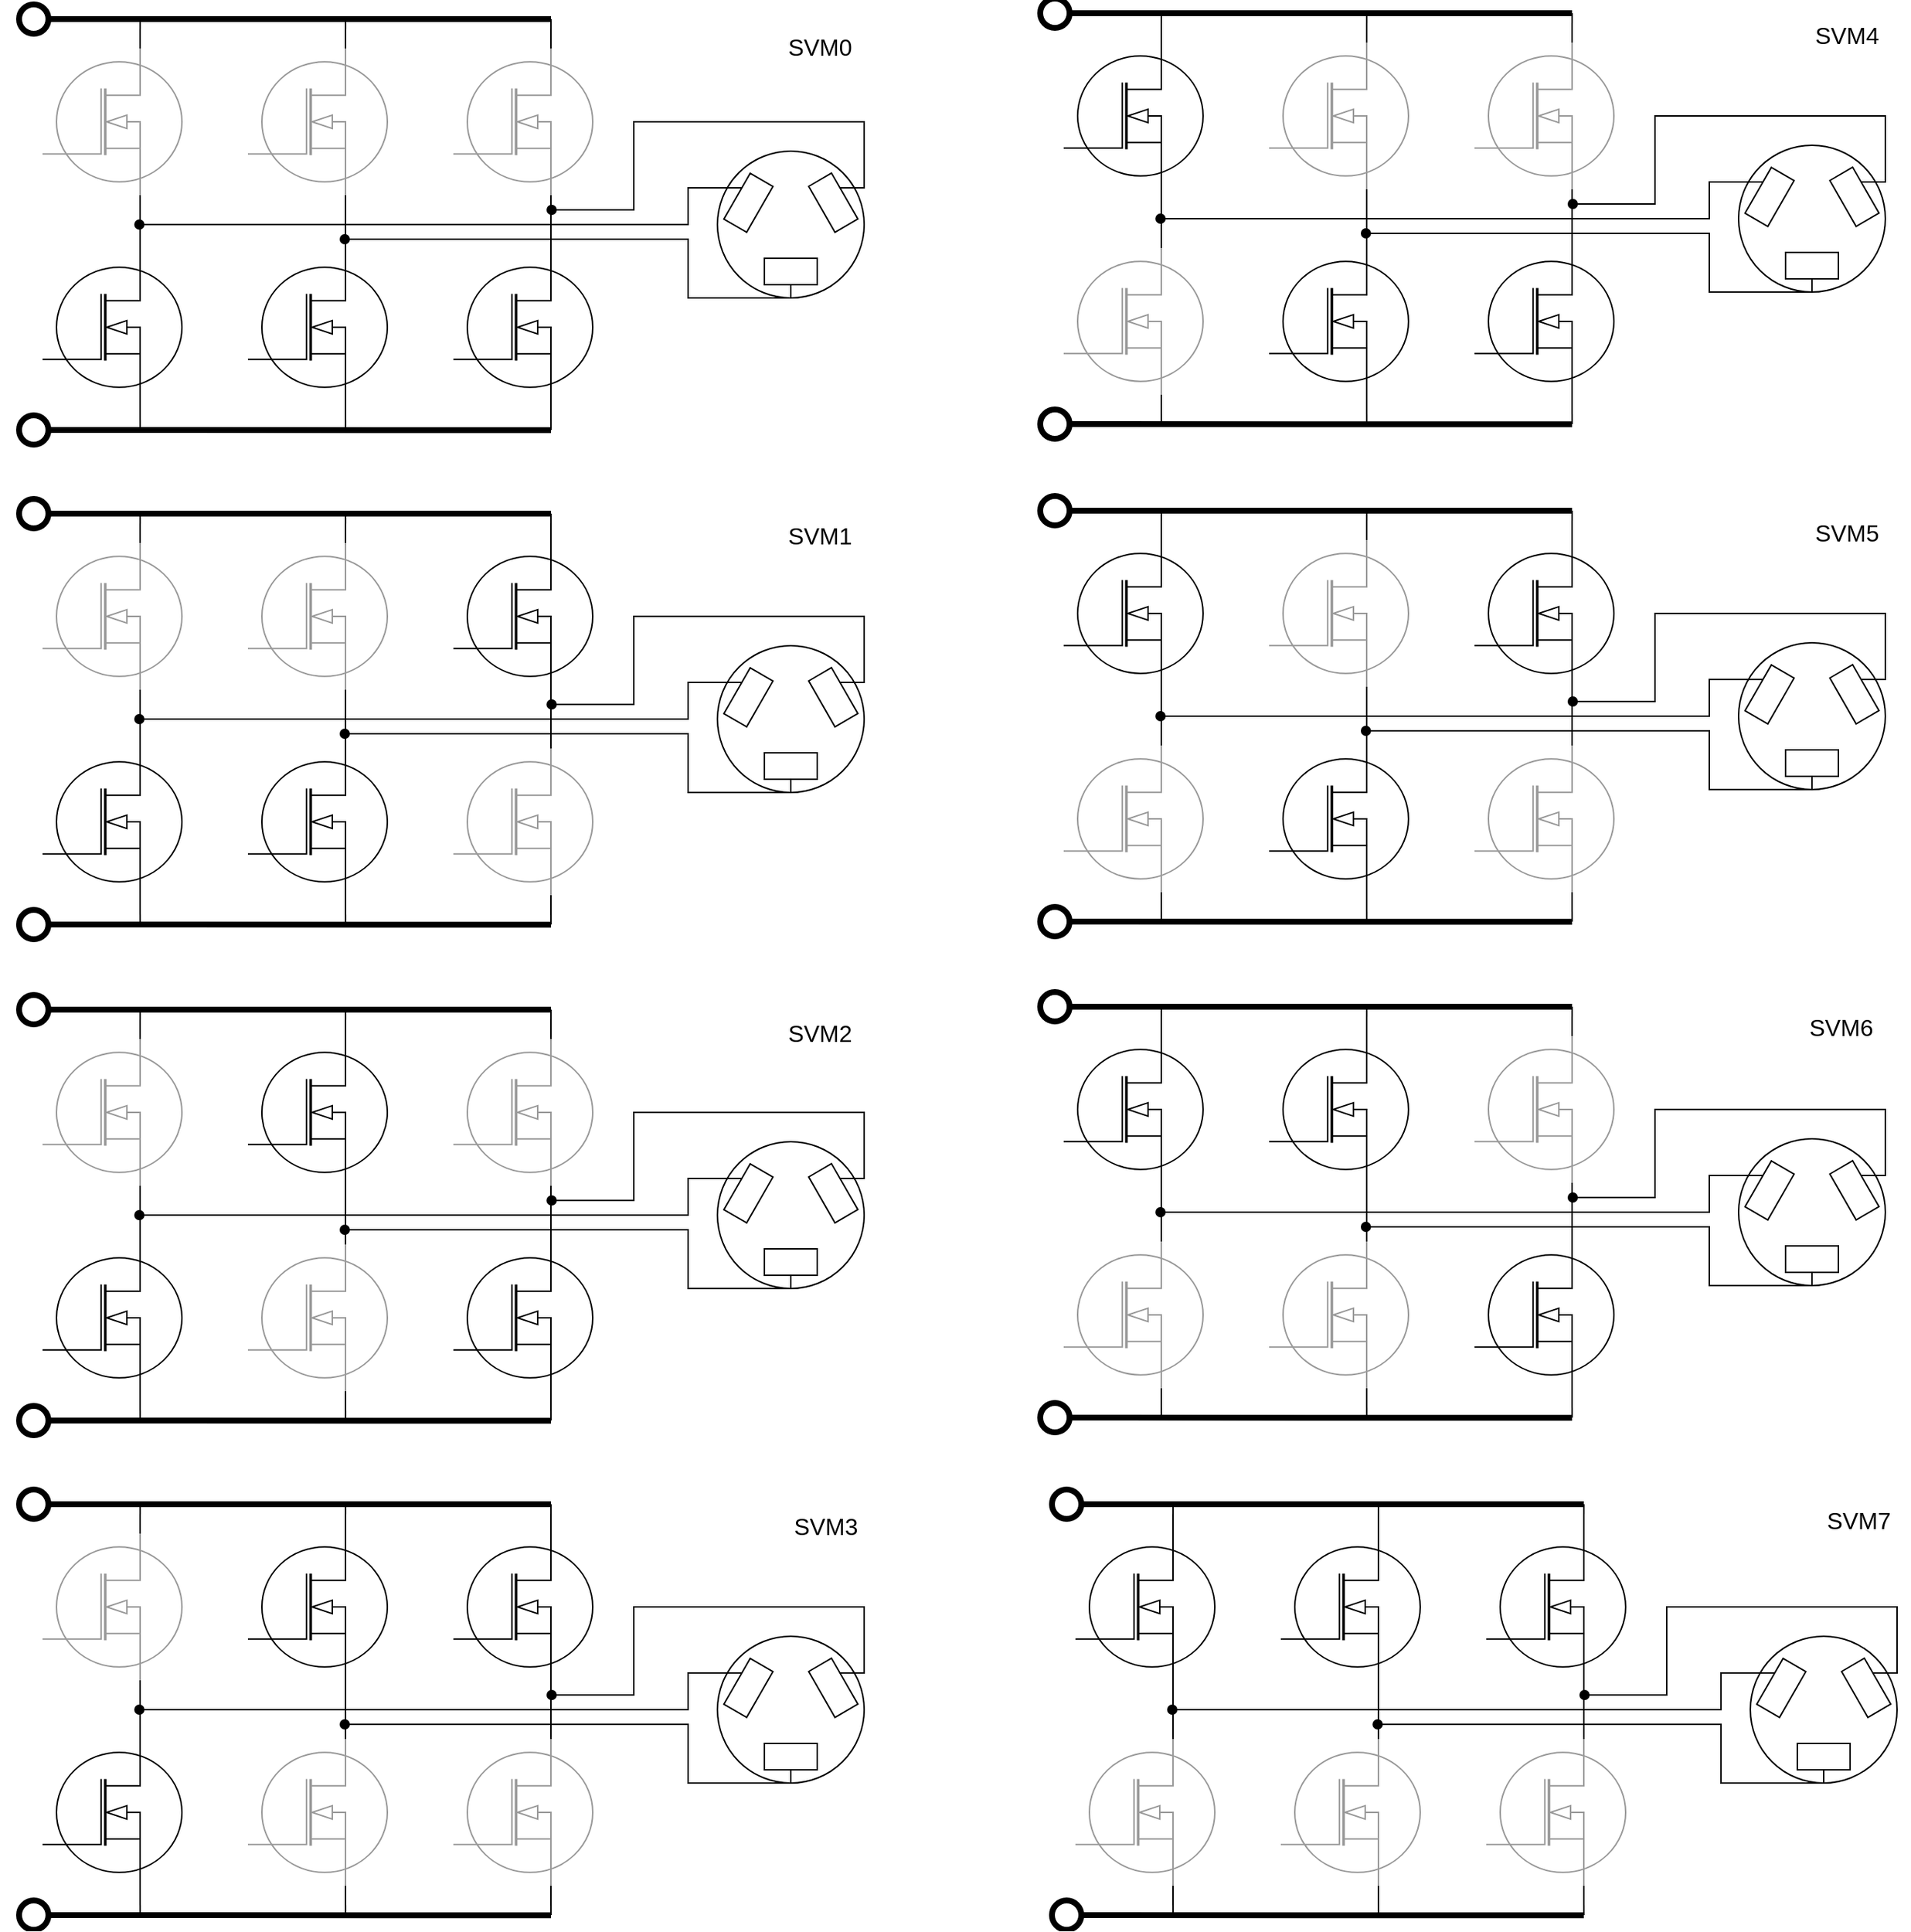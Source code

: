 <mxfile version="24.2.1" type="device">
  <diagram name="Page-1" id="fLsBlF_BuFHYWlWEYX9F">
    <mxGraphModel dx="3038" dy="2205" grid="1" gridSize="4" guides="1" tooltips="1" connect="1" arrows="1" fold="1" page="1" pageScale="1" pageWidth="827" pageHeight="1169" math="0" shadow="0">
      <root>
        <mxCell id="0" />
        <mxCell id="1" parent="0" />
        <mxCell id="pgKpk6-7AyqQrtEzoh7f-39" value="" style="group" vertex="1" connectable="0" parent="1">
          <mxGeometry x="4" y="341" width="580" height="280.14" as="geometry" />
        </mxCell>
        <mxCell id="pgKpk6-7AyqQrtEzoh7f-25" style="edgeStyle=orthogonalEdgeStyle;rounded=0;orthogonalLoop=1;jettySize=auto;html=1;exitX=0.07;exitY=0.25;exitDx=0;exitDy=0;exitPerimeter=0;elbow=vertical;endArrow=oval;endFill=1;" edge="1" parent="pgKpk6-7AyqQrtEzoh7f-39" source="pgKpk6-7AyqQrtEzoh7f-1">
          <mxGeometry relative="1" as="geometry">
            <mxPoint x="86" y="140" as="targetPoint" />
            <mxPoint x="483" y="115" as="sourcePoint" />
            <Array as="points">
              <mxPoint x="460" y="115" />
              <mxPoint x="460" y="140" />
            </Array>
          </mxGeometry>
        </mxCell>
        <mxCell id="pgKpk6-7AyqQrtEzoh7f-28" style="edgeStyle=orthogonalEdgeStyle;rounded=0;orthogonalLoop=1;jettySize=auto;html=1;exitX=0.93;exitY=0.25;exitDx=0;exitDy=0;exitPerimeter=0;elbow=vertical;endArrow=oval;endFill=1;" edge="1" parent="pgKpk6-7AyqQrtEzoh7f-39" source="pgKpk6-7AyqQrtEzoh7f-1">
          <mxGeometry relative="1" as="geometry">
            <mxPoint x="367" y="130" as="targetPoint" />
            <mxPoint x="570.0" y="115" as="sourcePoint" />
            <Array as="points">
              <mxPoint x="580" y="115" />
              <mxPoint x="580" y="70" />
              <mxPoint x="423" y="70" />
              <mxPoint x="423" y="130" />
            </Array>
          </mxGeometry>
        </mxCell>
        <mxCell id="pgKpk6-7AyqQrtEzoh7f-1" value="" style="pointerEvents=1;verticalLabelPosition=bottom;shadow=0;dashed=0;align=center;html=1;verticalAlign=top;shape=mxgraph.electrical.miscellaneous.f_m_3_conductor_5;labelBackgroundColor=none;" vertex="1" parent="pgKpk6-7AyqQrtEzoh7f-39">
          <mxGeometry x="480" y="90" width="100" height="100" as="geometry" />
        </mxCell>
        <mxCell id="pgKpk6-7AyqQrtEzoh7f-32" style="edgeStyle=none;rounded=0;orthogonalLoop=1;jettySize=auto;html=1;exitX=0.7;exitY=0;exitDx=0;exitDy=0;exitPerimeter=0;elbow=vertical;endArrow=none;endFill=0;" edge="1" parent="pgKpk6-7AyqQrtEzoh7f-39" source="pgKpk6-7AyqQrtEzoh7f-2">
          <mxGeometry relative="1" as="geometry">
            <mxPoint x="86.524" as="targetPoint" />
          </mxGeometry>
        </mxCell>
        <mxCell id="pgKpk6-7AyqQrtEzoh7f-2" value="" style="verticalLabelPosition=bottom;shadow=0;dashed=0;align=center;html=1;verticalAlign=top;shape=mxgraph.electrical.mosfets1.n-channel_mosfet_1;labelBackgroundColor=none;strokeColor=#999999;" vertex="1" parent="pgKpk6-7AyqQrtEzoh7f-39">
          <mxGeometry x="20" y="20" width="95" height="100" as="geometry" />
        </mxCell>
        <mxCell id="pgKpk6-7AyqQrtEzoh7f-36" style="edgeStyle=none;rounded=0;orthogonalLoop=1;jettySize=auto;html=1;exitX=0.7;exitY=1;exitDx=0;exitDy=0;exitPerimeter=0;elbow=vertical;endArrow=none;endFill=0;" edge="1" parent="pgKpk6-7AyqQrtEzoh7f-39" source="pgKpk6-7AyqQrtEzoh7f-3">
          <mxGeometry relative="1" as="geometry">
            <mxPoint x="86.524" y="280" as="targetPoint" />
          </mxGeometry>
        </mxCell>
        <mxCell id="pgKpk6-7AyqQrtEzoh7f-3" value="" style="verticalLabelPosition=bottom;shadow=0;dashed=0;align=center;html=1;verticalAlign=top;shape=mxgraph.electrical.mosfets1.n-channel_mosfet_1;labelBackgroundColor=none;" vertex="1" parent="pgKpk6-7AyqQrtEzoh7f-39">
          <mxGeometry x="20" y="160" width="95" height="100" as="geometry" />
        </mxCell>
        <mxCell id="pgKpk6-7AyqQrtEzoh7f-34" style="edgeStyle=none;rounded=0;orthogonalLoop=1;jettySize=auto;html=1;exitX=0.7;exitY=0;exitDx=0;exitDy=0;exitPerimeter=0;elbow=vertical;endArrow=none;endFill=0;" edge="1" parent="pgKpk6-7AyqQrtEzoh7f-39" source="pgKpk6-7AyqQrtEzoh7f-4">
          <mxGeometry relative="1" as="geometry">
            <mxPoint x="226.524" as="targetPoint" />
          </mxGeometry>
        </mxCell>
        <mxCell id="pgKpk6-7AyqQrtEzoh7f-4" value="" style="verticalLabelPosition=bottom;shadow=0;dashed=0;align=center;html=1;verticalAlign=top;shape=mxgraph.electrical.mosfets1.n-channel_mosfet_1;labelBackgroundColor=none;strokeColor=#999999;" vertex="1" parent="pgKpk6-7AyqQrtEzoh7f-39">
          <mxGeometry x="160" y="20" width="95" height="100" as="geometry" />
        </mxCell>
        <mxCell id="pgKpk6-7AyqQrtEzoh7f-37" style="edgeStyle=none;rounded=0;orthogonalLoop=1;jettySize=auto;html=1;exitX=0.7;exitY=1;exitDx=0;exitDy=0;exitPerimeter=0;elbow=vertical;endArrow=none;endFill=0;" edge="1" parent="pgKpk6-7AyqQrtEzoh7f-39" source="pgKpk6-7AyqQrtEzoh7f-5">
          <mxGeometry relative="1" as="geometry">
            <mxPoint x="226.524" y="280" as="targetPoint" />
          </mxGeometry>
        </mxCell>
        <mxCell id="pgKpk6-7AyqQrtEzoh7f-5" value="" style="verticalLabelPosition=bottom;shadow=0;dashed=0;align=center;html=1;verticalAlign=top;shape=mxgraph.electrical.mosfets1.n-channel_mosfet_1;labelBackgroundColor=none;" vertex="1" parent="pgKpk6-7AyqQrtEzoh7f-39">
          <mxGeometry x="160" y="160" width="95" height="100" as="geometry" />
        </mxCell>
        <mxCell id="pgKpk6-7AyqQrtEzoh7f-30" style="edgeStyle=none;rounded=0;orthogonalLoop=1;jettySize=auto;html=1;exitX=0.7;exitY=0;exitDx=0;exitDy=0;exitPerimeter=0;elbow=vertical;strokeWidth=4;endArrow=circle;endFill=0;" edge="1" parent="pgKpk6-7AyqQrtEzoh7f-39">
          <mxGeometry relative="1" as="geometry">
            <mxPoint as="targetPoint" />
            <mxPoint x="366.5" as="sourcePoint" />
          </mxGeometry>
        </mxCell>
        <mxCell id="pgKpk6-7AyqQrtEzoh7f-35" style="edgeStyle=none;rounded=0;orthogonalLoop=1;jettySize=auto;html=1;exitX=0.7;exitY=0;exitDx=0;exitDy=0;exitPerimeter=0;elbow=vertical;endArrow=none;endFill=0;" edge="1" parent="pgKpk6-7AyqQrtEzoh7f-39" source="pgKpk6-7AyqQrtEzoh7f-6">
          <mxGeometry relative="1" as="geometry">
            <mxPoint x="366.524" as="targetPoint" />
          </mxGeometry>
        </mxCell>
        <mxCell id="pgKpk6-7AyqQrtEzoh7f-6" value="" style="verticalLabelPosition=bottom;shadow=0;dashed=0;align=center;html=1;verticalAlign=top;shape=mxgraph.electrical.mosfets1.n-channel_mosfet_1;labelBackgroundColor=none;" vertex="1" parent="pgKpk6-7AyqQrtEzoh7f-39">
          <mxGeometry x="300" y="20" width="95" height="100" as="geometry" />
        </mxCell>
        <mxCell id="pgKpk6-7AyqQrtEzoh7f-31" style="edgeStyle=none;rounded=0;orthogonalLoop=1;jettySize=auto;html=1;exitX=0.7;exitY=1;exitDx=0;exitDy=0;exitPerimeter=0;elbow=vertical;strokeWidth=4;endArrow=circle;endFill=0;" edge="1" parent="pgKpk6-7AyqQrtEzoh7f-39">
          <mxGeometry relative="1" as="geometry">
            <mxPoint y="279.997" as="targetPoint" />
            <mxPoint x="366.5" y="280.14" as="sourcePoint" />
          </mxGeometry>
        </mxCell>
        <mxCell id="pgKpk6-7AyqQrtEzoh7f-38" style="edgeStyle=none;rounded=0;orthogonalLoop=1;jettySize=auto;html=1;exitX=0.7;exitY=1;exitDx=0;exitDy=0;exitPerimeter=0;elbow=vertical;endArrow=none;endFill=0;" edge="1" parent="pgKpk6-7AyqQrtEzoh7f-39" source="pgKpk6-7AyqQrtEzoh7f-7">
          <mxGeometry relative="1" as="geometry">
            <mxPoint x="366.524" y="280" as="targetPoint" />
          </mxGeometry>
        </mxCell>
        <mxCell id="pgKpk6-7AyqQrtEzoh7f-7" value="" style="verticalLabelPosition=bottom;shadow=0;dashed=0;align=center;html=1;verticalAlign=top;shape=mxgraph.electrical.mosfets1.n-channel_mosfet_1;labelBackgroundColor=none;strokeColor=#999999;" vertex="1" parent="pgKpk6-7AyqQrtEzoh7f-39">
          <mxGeometry x="300" y="160" width="95" height="100" as="geometry" />
        </mxCell>
        <mxCell id="pgKpk6-7AyqQrtEzoh7f-17" value="" style="endArrow=none;html=1;rounded=0;entryX=0.7;entryY=1;entryDx=0;entryDy=0;entryPerimeter=0;exitX=0.7;exitY=0;exitDx=0;exitDy=0;exitPerimeter=0;labelBackgroundColor=none;fontColor=default;" edge="1" parent="pgKpk6-7AyqQrtEzoh7f-39" source="pgKpk6-7AyqQrtEzoh7f-5" target="pgKpk6-7AyqQrtEzoh7f-4">
          <mxGeometry width="50" height="50" relative="1" as="geometry">
            <mxPoint x="280" y="190" as="sourcePoint" />
            <mxPoint x="330" y="140" as="targetPoint" />
          </mxGeometry>
        </mxCell>
        <mxCell id="pgKpk6-7AyqQrtEzoh7f-18" value="" style="endArrow=none;html=1;rounded=0;exitX=0.7;exitY=0;exitDx=0;exitDy=0;exitPerimeter=0;labelBackgroundColor=none;fontColor=default;entryX=0.7;entryY=1;entryDx=0;entryDy=0;entryPerimeter=0;" edge="1" parent="pgKpk6-7AyqQrtEzoh7f-39" source="pgKpk6-7AyqQrtEzoh7f-7" target="pgKpk6-7AyqQrtEzoh7f-6">
          <mxGeometry width="50" height="50" relative="1" as="geometry">
            <mxPoint x="280" y="190" as="sourcePoint" />
            <mxPoint x="367" y="130" as="targetPoint" />
          </mxGeometry>
        </mxCell>
        <mxCell id="pgKpk6-7AyqQrtEzoh7f-26" style="edgeStyle=none;rounded=0;orthogonalLoop=1;jettySize=auto;html=1;exitX=0.7;exitY=1;exitDx=0;exitDy=0;exitPerimeter=0;entryX=0.7;entryY=0;entryDx=0;entryDy=0;entryPerimeter=0;elbow=vertical;endArrow=none;endFill=0;" edge="1" parent="pgKpk6-7AyqQrtEzoh7f-39" source="pgKpk6-7AyqQrtEzoh7f-2" target="pgKpk6-7AyqQrtEzoh7f-3">
          <mxGeometry relative="1" as="geometry" />
        </mxCell>
        <mxCell id="pgKpk6-7AyqQrtEzoh7f-27" style="edgeStyle=orthogonalEdgeStyle;rounded=0;orthogonalLoop=1;jettySize=auto;html=1;exitX=0.5;exitY=1;exitDx=0;exitDy=0;exitPerimeter=0;elbow=vertical;endArrow=oval;endFill=1;" edge="1" parent="pgKpk6-7AyqQrtEzoh7f-39" source="pgKpk6-7AyqQrtEzoh7f-1">
          <mxGeometry relative="1" as="geometry">
            <mxPoint x="226" y="150" as="targetPoint" />
            <mxPoint x="503" y="125" as="sourcePoint" />
            <Array as="points">
              <mxPoint x="460" y="190" />
              <mxPoint x="460" y="150" />
            </Array>
          </mxGeometry>
        </mxCell>
        <mxCell id="pgKpk6-7AyqQrtEzoh7f-263" value="&lt;font style=&quot;font-size: 16px;&quot;&gt;SVM1&lt;/font&gt;" style="text;html=1;align=center;verticalAlign=middle;whiteSpace=wrap;rounded=0;" vertex="1" parent="pgKpk6-7AyqQrtEzoh7f-39">
          <mxGeometry x="520" width="60" height="30" as="geometry" />
        </mxCell>
        <mxCell id="pgKpk6-7AyqQrtEzoh7f-40" value="" style="group" vertex="1" connectable="0" parent="1">
          <mxGeometry x="700" width="584" height="280.14" as="geometry" />
        </mxCell>
        <mxCell id="pgKpk6-7AyqQrtEzoh7f-41" style="edgeStyle=orthogonalEdgeStyle;rounded=0;orthogonalLoop=1;jettySize=auto;html=1;exitX=0.07;exitY=0.25;exitDx=0;exitDy=0;exitPerimeter=0;elbow=vertical;endArrow=oval;endFill=1;" edge="1" parent="pgKpk6-7AyqQrtEzoh7f-40" source="pgKpk6-7AyqQrtEzoh7f-43">
          <mxGeometry relative="1" as="geometry">
            <mxPoint x="86" y="140" as="targetPoint" />
            <mxPoint x="483" y="115" as="sourcePoint" />
            <Array as="points">
              <mxPoint x="460" y="115" />
              <mxPoint x="460" y="140" />
            </Array>
          </mxGeometry>
        </mxCell>
        <mxCell id="pgKpk6-7AyqQrtEzoh7f-42" style="edgeStyle=orthogonalEdgeStyle;rounded=0;orthogonalLoop=1;jettySize=auto;html=1;exitX=0.93;exitY=0.25;exitDx=0;exitDy=0;exitPerimeter=0;elbow=vertical;endArrow=oval;endFill=1;" edge="1" parent="pgKpk6-7AyqQrtEzoh7f-40" source="pgKpk6-7AyqQrtEzoh7f-43">
          <mxGeometry relative="1" as="geometry">
            <mxPoint x="367" y="130" as="targetPoint" />
            <mxPoint x="570.0" y="115" as="sourcePoint" />
            <Array as="points">
              <mxPoint x="580" y="115" />
              <mxPoint x="580" y="70" />
              <mxPoint x="423" y="70" />
              <mxPoint x="423" y="130" />
            </Array>
          </mxGeometry>
        </mxCell>
        <mxCell id="pgKpk6-7AyqQrtEzoh7f-43" value="" style="pointerEvents=1;verticalLabelPosition=bottom;shadow=0;dashed=0;align=center;html=1;verticalAlign=top;shape=mxgraph.electrical.miscellaneous.f_m_3_conductor_5;labelBackgroundColor=none;" vertex="1" parent="pgKpk6-7AyqQrtEzoh7f-40">
          <mxGeometry x="480" y="90" width="100" height="100" as="geometry" />
        </mxCell>
        <mxCell id="pgKpk6-7AyqQrtEzoh7f-44" style="edgeStyle=none;rounded=0;orthogonalLoop=1;jettySize=auto;html=1;exitX=0.7;exitY=0;exitDx=0;exitDy=0;exitPerimeter=0;elbow=vertical;endArrow=none;endFill=0;" edge="1" parent="pgKpk6-7AyqQrtEzoh7f-40" source="pgKpk6-7AyqQrtEzoh7f-45">
          <mxGeometry relative="1" as="geometry">
            <mxPoint x="86.524" as="targetPoint" />
          </mxGeometry>
        </mxCell>
        <mxCell id="pgKpk6-7AyqQrtEzoh7f-45" value="" style="verticalLabelPosition=bottom;shadow=0;dashed=0;align=center;html=1;verticalAlign=top;shape=mxgraph.electrical.mosfets1.n-channel_mosfet_1;labelBackgroundColor=none;" vertex="1" parent="pgKpk6-7AyqQrtEzoh7f-40">
          <mxGeometry x="20" y="20" width="95" height="100" as="geometry" />
        </mxCell>
        <mxCell id="pgKpk6-7AyqQrtEzoh7f-46" style="edgeStyle=none;rounded=0;orthogonalLoop=1;jettySize=auto;html=1;exitX=0.7;exitY=1;exitDx=0;exitDy=0;exitPerimeter=0;elbow=vertical;endArrow=none;endFill=0;" edge="1" parent="pgKpk6-7AyqQrtEzoh7f-40" source="pgKpk6-7AyqQrtEzoh7f-47">
          <mxGeometry relative="1" as="geometry">
            <mxPoint x="86.524" y="280" as="targetPoint" />
          </mxGeometry>
        </mxCell>
        <mxCell id="pgKpk6-7AyqQrtEzoh7f-47" value="" style="verticalLabelPosition=bottom;shadow=0;dashed=0;align=center;html=1;verticalAlign=top;shape=mxgraph.electrical.mosfets1.n-channel_mosfet_1;labelBackgroundColor=none;strokeColor=#999999;" vertex="1" parent="pgKpk6-7AyqQrtEzoh7f-40">
          <mxGeometry x="20" y="160" width="95" height="100" as="geometry" />
        </mxCell>
        <mxCell id="pgKpk6-7AyqQrtEzoh7f-48" style="edgeStyle=none;rounded=0;orthogonalLoop=1;jettySize=auto;html=1;exitX=0.7;exitY=0;exitDx=0;exitDy=0;exitPerimeter=0;elbow=vertical;endArrow=none;endFill=0;" edge="1" parent="pgKpk6-7AyqQrtEzoh7f-40" source="pgKpk6-7AyqQrtEzoh7f-49">
          <mxGeometry relative="1" as="geometry">
            <mxPoint x="226.524" as="targetPoint" />
          </mxGeometry>
        </mxCell>
        <mxCell id="pgKpk6-7AyqQrtEzoh7f-49" value="" style="verticalLabelPosition=bottom;shadow=0;dashed=0;align=center;html=1;verticalAlign=top;shape=mxgraph.electrical.mosfets1.n-channel_mosfet_1;labelBackgroundColor=none;strokeColor=#999999;" vertex="1" parent="pgKpk6-7AyqQrtEzoh7f-40">
          <mxGeometry x="160" y="20" width="95" height="100" as="geometry" />
        </mxCell>
        <mxCell id="pgKpk6-7AyqQrtEzoh7f-50" style="edgeStyle=none;rounded=0;orthogonalLoop=1;jettySize=auto;html=1;exitX=0.7;exitY=1;exitDx=0;exitDy=0;exitPerimeter=0;elbow=vertical;endArrow=none;endFill=0;" edge="1" parent="pgKpk6-7AyqQrtEzoh7f-40" source="pgKpk6-7AyqQrtEzoh7f-51">
          <mxGeometry relative="1" as="geometry">
            <mxPoint x="226.524" y="280" as="targetPoint" />
          </mxGeometry>
        </mxCell>
        <mxCell id="pgKpk6-7AyqQrtEzoh7f-51" value="" style="verticalLabelPosition=bottom;shadow=0;dashed=0;align=center;html=1;verticalAlign=top;shape=mxgraph.electrical.mosfets1.n-channel_mosfet_1;labelBackgroundColor=none;" vertex="1" parent="pgKpk6-7AyqQrtEzoh7f-40">
          <mxGeometry x="160" y="160" width="95" height="100" as="geometry" />
        </mxCell>
        <mxCell id="pgKpk6-7AyqQrtEzoh7f-52" style="edgeStyle=none;rounded=0;orthogonalLoop=1;jettySize=auto;html=1;exitX=0.7;exitY=0;exitDx=0;exitDy=0;exitPerimeter=0;elbow=vertical;strokeWidth=4;endArrow=circle;endFill=0;" edge="1" parent="pgKpk6-7AyqQrtEzoh7f-40">
          <mxGeometry relative="1" as="geometry">
            <mxPoint as="targetPoint" />
            <mxPoint x="366.5" as="sourcePoint" />
          </mxGeometry>
        </mxCell>
        <mxCell id="pgKpk6-7AyqQrtEzoh7f-53" style="edgeStyle=none;rounded=0;orthogonalLoop=1;jettySize=auto;html=1;exitX=0.7;exitY=0;exitDx=0;exitDy=0;exitPerimeter=0;elbow=vertical;endArrow=none;endFill=0;" edge="1" parent="pgKpk6-7AyqQrtEzoh7f-40" source="pgKpk6-7AyqQrtEzoh7f-54">
          <mxGeometry relative="1" as="geometry">
            <mxPoint x="366.524" as="targetPoint" />
          </mxGeometry>
        </mxCell>
        <mxCell id="pgKpk6-7AyqQrtEzoh7f-54" value="" style="verticalLabelPosition=bottom;shadow=0;dashed=0;align=center;html=1;verticalAlign=top;shape=mxgraph.electrical.mosfets1.n-channel_mosfet_1;labelBackgroundColor=none;strokeColor=#999999;" vertex="1" parent="pgKpk6-7AyqQrtEzoh7f-40">
          <mxGeometry x="300" y="20" width="95" height="100" as="geometry" />
        </mxCell>
        <mxCell id="pgKpk6-7AyqQrtEzoh7f-55" style="edgeStyle=none;rounded=0;orthogonalLoop=1;jettySize=auto;html=1;exitX=0.7;exitY=1;exitDx=0;exitDy=0;exitPerimeter=0;elbow=vertical;strokeWidth=4;endArrow=circle;endFill=0;" edge="1" parent="pgKpk6-7AyqQrtEzoh7f-40">
          <mxGeometry relative="1" as="geometry">
            <mxPoint y="279.997" as="targetPoint" />
            <mxPoint x="366.5" y="280.14" as="sourcePoint" />
          </mxGeometry>
        </mxCell>
        <mxCell id="pgKpk6-7AyqQrtEzoh7f-56" style="edgeStyle=none;rounded=0;orthogonalLoop=1;jettySize=auto;html=1;exitX=0.7;exitY=1;exitDx=0;exitDy=0;exitPerimeter=0;elbow=vertical;endArrow=none;endFill=0;" edge="1" parent="pgKpk6-7AyqQrtEzoh7f-40" source="pgKpk6-7AyqQrtEzoh7f-57">
          <mxGeometry relative="1" as="geometry">
            <mxPoint x="366.524" y="280" as="targetPoint" />
          </mxGeometry>
        </mxCell>
        <mxCell id="pgKpk6-7AyqQrtEzoh7f-57" value="" style="verticalLabelPosition=bottom;shadow=0;dashed=0;align=center;html=1;verticalAlign=top;shape=mxgraph.electrical.mosfets1.n-channel_mosfet_1;labelBackgroundColor=none;" vertex="1" parent="pgKpk6-7AyqQrtEzoh7f-40">
          <mxGeometry x="300" y="160" width="95" height="100" as="geometry" />
        </mxCell>
        <mxCell id="pgKpk6-7AyqQrtEzoh7f-58" value="" style="endArrow=none;html=1;rounded=0;entryX=0.7;entryY=1;entryDx=0;entryDy=0;entryPerimeter=0;exitX=0.7;exitY=0;exitDx=0;exitDy=0;exitPerimeter=0;labelBackgroundColor=none;fontColor=default;" edge="1" parent="pgKpk6-7AyqQrtEzoh7f-40" source="pgKpk6-7AyqQrtEzoh7f-51" target="pgKpk6-7AyqQrtEzoh7f-49">
          <mxGeometry width="50" height="50" relative="1" as="geometry">
            <mxPoint x="280" y="190" as="sourcePoint" />
            <mxPoint x="330" y="140" as="targetPoint" />
          </mxGeometry>
        </mxCell>
        <mxCell id="pgKpk6-7AyqQrtEzoh7f-59" value="" style="endArrow=none;html=1;rounded=0;exitX=0.7;exitY=0;exitDx=0;exitDy=0;exitPerimeter=0;labelBackgroundColor=none;fontColor=default;entryX=0.7;entryY=1;entryDx=0;entryDy=0;entryPerimeter=0;" edge="1" parent="pgKpk6-7AyqQrtEzoh7f-40" source="pgKpk6-7AyqQrtEzoh7f-57" target="pgKpk6-7AyqQrtEzoh7f-54">
          <mxGeometry width="50" height="50" relative="1" as="geometry">
            <mxPoint x="280" y="190" as="sourcePoint" />
            <mxPoint x="367" y="130" as="targetPoint" />
          </mxGeometry>
        </mxCell>
        <mxCell id="pgKpk6-7AyqQrtEzoh7f-60" style="edgeStyle=none;rounded=0;orthogonalLoop=1;jettySize=auto;html=1;exitX=0.7;exitY=1;exitDx=0;exitDy=0;exitPerimeter=0;entryX=0.7;entryY=0;entryDx=0;entryDy=0;entryPerimeter=0;elbow=vertical;endArrow=none;endFill=0;" edge="1" parent="pgKpk6-7AyqQrtEzoh7f-40" source="pgKpk6-7AyqQrtEzoh7f-45" target="pgKpk6-7AyqQrtEzoh7f-47">
          <mxGeometry relative="1" as="geometry" />
        </mxCell>
        <mxCell id="pgKpk6-7AyqQrtEzoh7f-61" style="edgeStyle=orthogonalEdgeStyle;rounded=0;orthogonalLoop=1;jettySize=auto;html=1;exitX=0.5;exitY=1;exitDx=0;exitDy=0;exitPerimeter=0;elbow=vertical;endArrow=oval;endFill=1;" edge="1" parent="pgKpk6-7AyqQrtEzoh7f-40" source="pgKpk6-7AyqQrtEzoh7f-43">
          <mxGeometry relative="1" as="geometry">
            <mxPoint x="226" y="150" as="targetPoint" />
            <mxPoint x="503" y="125" as="sourcePoint" />
            <Array as="points">
              <mxPoint x="460" y="190" />
              <mxPoint x="460" y="150" />
            </Array>
          </mxGeometry>
        </mxCell>
        <mxCell id="pgKpk6-7AyqQrtEzoh7f-266" value="&lt;div&gt;&lt;font style=&quot;font-size: 16px;&quot;&gt;SVM4&lt;/font&gt;&lt;/div&gt;" style="text;html=1;align=center;verticalAlign=middle;whiteSpace=wrap;rounded=0;" vertex="1" parent="pgKpk6-7AyqQrtEzoh7f-40">
          <mxGeometry x="524" width="60" height="30" as="geometry" />
        </mxCell>
        <mxCell id="pgKpk6-7AyqQrtEzoh7f-106" value="" style="group" vertex="1" connectable="0" parent="1">
          <mxGeometry x="4" y="4" width="584" height="280.14" as="geometry" />
        </mxCell>
        <mxCell id="pgKpk6-7AyqQrtEzoh7f-107" style="edgeStyle=orthogonalEdgeStyle;rounded=0;orthogonalLoop=1;jettySize=auto;html=1;exitX=0.07;exitY=0.25;exitDx=0;exitDy=0;exitPerimeter=0;elbow=vertical;endArrow=oval;endFill=1;" edge="1" parent="pgKpk6-7AyqQrtEzoh7f-106" source="pgKpk6-7AyqQrtEzoh7f-109">
          <mxGeometry relative="1" as="geometry">
            <mxPoint x="86" y="140" as="targetPoint" />
            <mxPoint x="483" y="115" as="sourcePoint" />
            <Array as="points">
              <mxPoint x="460" y="115" />
              <mxPoint x="460" y="140" />
            </Array>
          </mxGeometry>
        </mxCell>
        <mxCell id="pgKpk6-7AyqQrtEzoh7f-108" style="edgeStyle=orthogonalEdgeStyle;rounded=0;orthogonalLoop=1;jettySize=auto;html=1;exitX=0.93;exitY=0.25;exitDx=0;exitDy=0;exitPerimeter=0;elbow=vertical;endArrow=oval;endFill=1;" edge="1" parent="pgKpk6-7AyqQrtEzoh7f-106" source="pgKpk6-7AyqQrtEzoh7f-109">
          <mxGeometry relative="1" as="geometry">
            <mxPoint x="367" y="130" as="targetPoint" />
            <mxPoint x="570.0" y="115" as="sourcePoint" />
            <Array as="points">
              <mxPoint x="580" y="115" />
              <mxPoint x="580" y="70" />
              <mxPoint x="423" y="70" />
              <mxPoint x="423" y="130" />
            </Array>
          </mxGeometry>
        </mxCell>
        <mxCell id="pgKpk6-7AyqQrtEzoh7f-109" value="" style="pointerEvents=1;verticalLabelPosition=bottom;shadow=0;dashed=0;align=center;html=1;verticalAlign=top;shape=mxgraph.electrical.miscellaneous.f_m_3_conductor_5;labelBackgroundColor=none;" vertex="1" parent="pgKpk6-7AyqQrtEzoh7f-106">
          <mxGeometry x="480" y="90" width="100" height="100" as="geometry" />
        </mxCell>
        <mxCell id="pgKpk6-7AyqQrtEzoh7f-110" style="edgeStyle=none;rounded=0;orthogonalLoop=1;jettySize=auto;html=1;exitX=0.7;exitY=0;exitDx=0;exitDy=0;exitPerimeter=0;elbow=vertical;endArrow=none;endFill=0;" edge="1" parent="pgKpk6-7AyqQrtEzoh7f-106" source="pgKpk6-7AyqQrtEzoh7f-111">
          <mxGeometry relative="1" as="geometry">
            <mxPoint x="86.524" as="targetPoint" />
          </mxGeometry>
        </mxCell>
        <mxCell id="pgKpk6-7AyqQrtEzoh7f-111" value="" style="verticalLabelPosition=bottom;shadow=0;dashed=0;align=center;html=1;verticalAlign=top;shape=mxgraph.electrical.mosfets1.n-channel_mosfet_1;labelBackgroundColor=none;strokeColor=#999999;" vertex="1" parent="pgKpk6-7AyqQrtEzoh7f-106">
          <mxGeometry x="20" y="20" width="95" height="100" as="geometry" />
        </mxCell>
        <mxCell id="pgKpk6-7AyqQrtEzoh7f-112" style="edgeStyle=none;rounded=0;orthogonalLoop=1;jettySize=auto;html=1;exitX=0.7;exitY=1;exitDx=0;exitDy=0;exitPerimeter=0;elbow=vertical;endArrow=none;endFill=0;" edge="1" parent="pgKpk6-7AyqQrtEzoh7f-106" source="pgKpk6-7AyqQrtEzoh7f-113">
          <mxGeometry relative="1" as="geometry">
            <mxPoint x="86.524" y="280" as="targetPoint" />
          </mxGeometry>
        </mxCell>
        <mxCell id="pgKpk6-7AyqQrtEzoh7f-113" value="" style="verticalLabelPosition=bottom;shadow=0;dashed=0;align=center;html=1;verticalAlign=top;shape=mxgraph.electrical.mosfets1.n-channel_mosfet_1;labelBackgroundColor=none;" vertex="1" parent="pgKpk6-7AyqQrtEzoh7f-106">
          <mxGeometry x="20" y="160" width="95" height="100" as="geometry" />
        </mxCell>
        <mxCell id="pgKpk6-7AyqQrtEzoh7f-114" style="edgeStyle=none;rounded=0;orthogonalLoop=1;jettySize=auto;html=1;exitX=0.7;exitY=0;exitDx=0;exitDy=0;exitPerimeter=0;elbow=vertical;endArrow=none;endFill=0;" edge="1" parent="pgKpk6-7AyqQrtEzoh7f-106" source="pgKpk6-7AyqQrtEzoh7f-115">
          <mxGeometry relative="1" as="geometry">
            <mxPoint x="226.524" as="targetPoint" />
          </mxGeometry>
        </mxCell>
        <mxCell id="pgKpk6-7AyqQrtEzoh7f-115" value="" style="verticalLabelPosition=bottom;shadow=0;dashed=0;align=center;html=1;verticalAlign=top;shape=mxgraph.electrical.mosfets1.n-channel_mosfet_1;labelBackgroundColor=none;strokeColor=#999999;" vertex="1" parent="pgKpk6-7AyqQrtEzoh7f-106">
          <mxGeometry x="160" y="20" width="95" height="100" as="geometry" />
        </mxCell>
        <mxCell id="pgKpk6-7AyqQrtEzoh7f-116" style="edgeStyle=none;rounded=0;orthogonalLoop=1;jettySize=auto;html=1;exitX=0.7;exitY=1;exitDx=0;exitDy=0;exitPerimeter=0;elbow=vertical;endArrow=none;endFill=0;" edge="1" parent="pgKpk6-7AyqQrtEzoh7f-106" source="pgKpk6-7AyqQrtEzoh7f-117">
          <mxGeometry relative="1" as="geometry">
            <mxPoint x="226.524" y="280" as="targetPoint" />
          </mxGeometry>
        </mxCell>
        <mxCell id="pgKpk6-7AyqQrtEzoh7f-117" value="" style="verticalLabelPosition=bottom;shadow=0;dashed=0;align=center;html=1;verticalAlign=top;shape=mxgraph.electrical.mosfets1.n-channel_mosfet_1;labelBackgroundColor=none;" vertex="1" parent="pgKpk6-7AyqQrtEzoh7f-106">
          <mxGeometry x="160" y="160" width="95" height="100" as="geometry" />
        </mxCell>
        <mxCell id="pgKpk6-7AyqQrtEzoh7f-118" style="edgeStyle=none;rounded=0;orthogonalLoop=1;jettySize=auto;html=1;exitX=0.7;exitY=0;exitDx=0;exitDy=0;exitPerimeter=0;elbow=vertical;strokeWidth=4;endArrow=circle;endFill=0;" edge="1" parent="pgKpk6-7AyqQrtEzoh7f-106">
          <mxGeometry relative="1" as="geometry">
            <mxPoint as="targetPoint" />
            <mxPoint x="366.5" as="sourcePoint" />
          </mxGeometry>
        </mxCell>
        <mxCell id="pgKpk6-7AyqQrtEzoh7f-119" style="edgeStyle=none;rounded=0;orthogonalLoop=1;jettySize=auto;html=1;exitX=0.7;exitY=0;exitDx=0;exitDy=0;exitPerimeter=0;elbow=vertical;endArrow=none;endFill=0;" edge="1" parent="pgKpk6-7AyqQrtEzoh7f-106" source="pgKpk6-7AyqQrtEzoh7f-120">
          <mxGeometry relative="1" as="geometry">
            <mxPoint x="366.524" as="targetPoint" />
          </mxGeometry>
        </mxCell>
        <mxCell id="pgKpk6-7AyqQrtEzoh7f-120" value="" style="verticalLabelPosition=bottom;shadow=0;dashed=0;align=center;html=1;verticalAlign=top;shape=mxgraph.electrical.mosfets1.n-channel_mosfet_1;labelBackgroundColor=none;strokeColor=#999999;" vertex="1" parent="pgKpk6-7AyqQrtEzoh7f-106">
          <mxGeometry x="300" y="20" width="95" height="100" as="geometry" />
        </mxCell>
        <mxCell id="pgKpk6-7AyqQrtEzoh7f-121" style="edgeStyle=none;rounded=0;orthogonalLoop=1;jettySize=auto;html=1;exitX=0.7;exitY=1;exitDx=0;exitDy=0;exitPerimeter=0;elbow=vertical;strokeWidth=4;endArrow=circle;endFill=0;" edge="1" parent="pgKpk6-7AyqQrtEzoh7f-106">
          <mxGeometry relative="1" as="geometry">
            <mxPoint y="279.997" as="targetPoint" />
            <mxPoint x="366.5" y="280.14" as="sourcePoint" />
          </mxGeometry>
        </mxCell>
        <mxCell id="pgKpk6-7AyqQrtEzoh7f-122" style="edgeStyle=none;rounded=0;orthogonalLoop=1;jettySize=auto;html=1;exitX=0.7;exitY=1;exitDx=0;exitDy=0;exitPerimeter=0;elbow=vertical;endArrow=none;endFill=0;" edge="1" parent="pgKpk6-7AyqQrtEzoh7f-106" source="pgKpk6-7AyqQrtEzoh7f-123">
          <mxGeometry relative="1" as="geometry">
            <mxPoint x="366.524" y="280" as="targetPoint" />
          </mxGeometry>
        </mxCell>
        <mxCell id="pgKpk6-7AyqQrtEzoh7f-123" value="" style="verticalLabelPosition=bottom;shadow=0;dashed=0;align=center;html=1;verticalAlign=top;shape=mxgraph.electrical.mosfets1.n-channel_mosfet_1;labelBackgroundColor=none;" vertex="1" parent="pgKpk6-7AyqQrtEzoh7f-106">
          <mxGeometry x="300" y="160" width="95" height="100" as="geometry" />
        </mxCell>
        <mxCell id="pgKpk6-7AyqQrtEzoh7f-124" value="" style="endArrow=none;html=1;rounded=0;entryX=0.7;entryY=1;entryDx=0;entryDy=0;entryPerimeter=0;exitX=0.7;exitY=0;exitDx=0;exitDy=0;exitPerimeter=0;labelBackgroundColor=none;fontColor=default;" edge="1" parent="pgKpk6-7AyqQrtEzoh7f-106" source="pgKpk6-7AyqQrtEzoh7f-117" target="pgKpk6-7AyqQrtEzoh7f-115">
          <mxGeometry width="50" height="50" relative="1" as="geometry">
            <mxPoint x="280" y="190" as="sourcePoint" />
            <mxPoint x="330" y="140" as="targetPoint" />
          </mxGeometry>
        </mxCell>
        <mxCell id="pgKpk6-7AyqQrtEzoh7f-125" value="" style="endArrow=none;html=1;rounded=0;exitX=0.7;exitY=0;exitDx=0;exitDy=0;exitPerimeter=0;labelBackgroundColor=none;fontColor=default;entryX=0.7;entryY=1;entryDx=0;entryDy=0;entryPerimeter=0;" edge="1" parent="pgKpk6-7AyqQrtEzoh7f-106" source="pgKpk6-7AyqQrtEzoh7f-123" target="pgKpk6-7AyqQrtEzoh7f-120">
          <mxGeometry width="50" height="50" relative="1" as="geometry">
            <mxPoint x="280" y="190" as="sourcePoint" />
            <mxPoint x="367" y="130" as="targetPoint" />
          </mxGeometry>
        </mxCell>
        <mxCell id="pgKpk6-7AyqQrtEzoh7f-126" style="edgeStyle=none;rounded=0;orthogonalLoop=1;jettySize=auto;html=1;exitX=0.7;exitY=1;exitDx=0;exitDy=0;exitPerimeter=0;entryX=0.7;entryY=0;entryDx=0;entryDy=0;entryPerimeter=0;elbow=vertical;endArrow=none;endFill=0;" edge="1" parent="pgKpk6-7AyqQrtEzoh7f-106" source="pgKpk6-7AyqQrtEzoh7f-111" target="pgKpk6-7AyqQrtEzoh7f-113">
          <mxGeometry relative="1" as="geometry" />
        </mxCell>
        <mxCell id="pgKpk6-7AyqQrtEzoh7f-127" style="edgeStyle=orthogonalEdgeStyle;rounded=0;orthogonalLoop=1;jettySize=auto;html=1;exitX=0.5;exitY=1;exitDx=0;exitDy=0;exitPerimeter=0;elbow=vertical;endArrow=oval;endFill=1;" edge="1" parent="pgKpk6-7AyqQrtEzoh7f-106" source="pgKpk6-7AyqQrtEzoh7f-109">
          <mxGeometry relative="1" as="geometry">
            <mxPoint x="226" y="150" as="targetPoint" />
            <mxPoint x="503" y="125" as="sourcePoint" />
            <Array as="points">
              <mxPoint x="460" y="190" />
              <mxPoint x="460" y="150" />
            </Array>
          </mxGeometry>
        </mxCell>
        <mxCell id="pgKpk6-7AyqQrtEzoh7f-262" value="&lt;font style=&quot;font-size: 16px;&quot;&gt;SVM0&lt;/font&gt;" style="text;html=1;align=center;verticalAlign=middle;whiteSpace=wrap;rounded=0;" vertex="1" parent="pgKpk6-7AyqQrtEzoh7f-106">
          <mxGeometry x="520" y="4" width="60" height="30" as="geometry" />
        </mxCell>
        <mxCell id="pgKpk6-7AyqQrtEzoh7f-128" value="" style="group" vertex="1" connectable="0" parent="1">
          <mxGeometry x="700" y="339" width="584" height="280.14" as="geometry" />
        </mxCell>
        <mxCell id="pgKpk6-7AyqQrtEzoh7f-129" style="edgeStyle=orthogonalEdgeStyle;rounded=0;orthogonalLoop=1;jettySize=auto;html=1;exitX=0.07;exitY=0.25;exitDx=0;exitDy=0;exitPerimeter=0;elbow=vertical;endArrow=oval;endFill=1;" edge="1" parent="pgKpk6-7AyqQrtEzoh7f-128" source="pgKpk6-7AyqQrtEzoh7f-131">
          <mxGeometry relative="1" as="geometry">
            <mxPoint x="86" y="140" as="targetPoint" />
            <mxPoint x="483" y="115" as="sourcePoint" />
            <Array as="points">
              <mxPoint x="460" y="115" />
              <mxPoint x="460" y="140" />
            </Array>
          </mxGeometry>
        </mxCell>
        <mxCell id="pgKpk6-7AyqQrtEzoh7f-130" style="edgeStyle=orthogonalEdgeStyle;rounded=0;orthogonalLoop=1;jettySize=auto;html=1;exitX=0.93;exitY=0.25;exitDx=0;exitDy=0;exitPerimeter=0;elbow=vertical;endArrow=oval;endFill=1;" edge="1" parent="pgKpk6-7AyqQrtEzoh7f-128" source="pgKpk6-7AyqQrtEzoh7f-131">
          <mxGeometry relative="1" as="geometry">
            <mxPoint x="367" y="130" as="targetPoint" />
            <mxPoint x="570.0" y="115" as="sourcePoint" />
            <Array as="points">
              <mxPoint x="580" y="115" />
              <mxPoint x="580" y="70" />
              <mxPoint x="423" y="70" />
              <mxPoint x="423" y="130" />
            </Array>
          </mxGeometry>
        </mxCell>
        <mxCell id="pgKpk6-7AyqQrtEzoh7f-131" value="" style="pointerEvents=1;verticalLabelPosition=bottom;shadow=0;dashed=0;align=center;html=1;verticalAlign=top;shape=mxgraph.electrical.miscellaneous.f_m_3_conductor_5;labelBackgroundColor=none;" vertex="1" parent="pgKpk6-7AyqQrtEzoh7f-128">
          <mxGeometry x="480" y="90" width="100" height="100" as="geometry" />
        </mxCell>
        <mxCell id="pgKpk6-7AyqQrtEzoh7f-132" style="edgeStyle=none;rounded=0;orthogonalLoop=1;jettySize=auto;html=1;exitX=0.7;exitY=0;exitDx=0;exitDy=0;exitPerimeter=0;elbow=vertical;endArrow=none;endFill=0;" edge="1" parent="pgKpk6-7AyqQrtEzoh7f-128" source="pgKpk6-7AyqQrtEzoh7f-133">
          <mxGeometry relative="1" as="geometry">
            <mxPoint x="86.524" as="targetPoint" />
          </mxGeometry>
        </mxCell>
        <mxCell id="pgKpk6-7AyqQrtEzoh7f-133" value="" style="verticalLabelPosition=bottom;shadow=0;dashed=0;align=center;html=1;verticalAlign=top;shape=mxgraph.electrical.mosfets1.n-channel_mosfet_1;labelBackgroundColor=none;" vertex="1" parent="pgKpk6-7AyqQrtEzoh7f-128">
          <mxGeometry x="20" y="20" width="95" height="100" as="geometry" />
        </mxCell>
        <mxCell id="pgKpk6-7AyqQrtEzoh7f-134" style="edgeStyle=none;rounded=0;orthogonalLoop=1;jettySize=auto;html=1;exitX=0.7;exitY=1;exitDx=0;exitDy=0;exitPerimeter=0;elbow=vertical;endArrow=none;endFill=0;" edge="1" parent="pgKpk6-7AyqQrtEzoh7f-128" source="pgKpk6-7AyqQrtEzoh7f-135">
          <mxGeometry relative="1" as="geometry">
            <mxPoint x="86.524" y="280" as="targetPoint" />
          </mxGeometry>
        </mxCell>
        <mxCell id="pgKpk6-7AyqQrtEzoh7f-135" value="" style="verticalLabelPosition=bottom;shadow=0;dashed=0;align=center;html=1;verticalAlign=top;shape=mxgraph.electrical.mosfets1.n-channel_mosfet_1;labelBackgroundColor=none;strokeColor=#999999;" vertex="1" parent="pgKpk6-7AyqQrtEzoh7f-128">
          <mxGeometry x="20" y="160" width="95" height="100" as="geometry" />
        </mxCell>
        <mxCell id="pgKpk6-7AyqQrtEzoh7f-136" style="edgeStyle=none;rounded=0;orthogonalLoop=1;jettySize=auto;html=1;exitX=0.7;exitY=0;exitDx=0;exitDy=0;exitPerimeter=0;elbow=vertical;endArrow=none;endFill=0;" edge="1" parent="pgKpk6-7AyqQrtEzoh7f-128" source="pgKpk6-7AyqQrtEzoh7f-137">
          <mxGeometry relative="1" as="geometry">
            <mxPoint x="226.524" as="targetPoint" />
          </mxGeometry>
        </mxCell>
        <mxCell id="pgKpk6-7AyqQrtEzoh7f-137" value="" style="verticalLabelPosition=bottom;shadow=0;dashed=0;align=center;html=1;verticalAlign=top;shape=mxgraph.electrical.mosfets1.n-channel_mosfet_1;labelBackgroundColor=none;strokeColor=#999999;" vertex="1" parent="pgKpk6-7AyqQrtEzoh7f-128">
          <mxGeometry x="160" y="20" width="95" height="100" as="geometry" />
        </mxCell>
        <mxCell id="pgKpk6-7AyqQrtEzoh7f-138" style="edgeStyle=none;rounded=0;orthogonalLoop=1;jettySize=auto;html=1;exitX=0.7;exitY=1;exitDx=0;exitDy=0;exitPerimeter=0;elbow=vertical;endArrow=none;endFill=0;" edge="1" parent="pgKpk6-7AyqQrtEzoh7f-128" source="pgKpk6-7AyqQrtEzoh7f-139">
          <mxGeometry relative="1" as="geometry">
            <mxPoint x="226.524" y="280" as="targetPoint" />
          </mxGeometry>
        </mxCell>
        <mxCell id="pgKpk6-7AyqQrtEzoh7f-139" value="" style="verticalLabelPosition=bottom;shadow=0;dashed=0;align=center;html=1;verticalAlign=top;shape=mxgraph.electrical.mosfets1.n-channel_mosfet_1;labelBackgroundColor=none;" vertex="1" parent="pgKpk6-7AyqQrtEzoh7f-128">
          <mxGeometry x="160" y="160" width="95" height="100" as="geometry" />
        </mxCell>
        <mxCell id="pgKpk6-7AyqQrtEzoh7f-140" style="edgeStyle=none;rounded=0;orthogonalLoop=1;jettySize=auto;html=1;exitX=0.7;exitY=0;exitDx=0;exitDy=0;exitPerimeter=0;elbow=vertical;strokeWidth=4;endArrow=circle;endFill=0;" edge="1" parent="pgKpk6-7AyqQrtEzoh7f-128">
          <mxGeometry relative="1" as="geometry">
            <mxPoint as="targetPoint" />
            <mxPoint x="366.5" as="sourcePoint" />
          </mxGeometry>
        </mxCell>
        <mxCell id="pgKpk6-7AyqQrtEzoh7f-141" style="edgeStyle=none;rounded=0;orthogonalLoop=1;jettySize=auto;html=1;exitX=0.7;exitY=0;exitDx=0;exitDy=0;exitPerimeter=0;elbow=vertical;endArrow=none;endFill=0;" edge="1" parent="pgKpk6-7AyqQrtEzoh7f-128" source="pgKpk6-7AyqQrtEzoh7f-142">
          <mxGeometry relative="1" as="geometry">
            <mxPoint x="366.524" as="targetPoint" />
          </mxGeometry>
        </mxCell>
        <mxCell id="pgKpk6-7AyqQrtEzoh7f-142" value="" style="verticalLabelPosition=bottom;shadow=0;dashed=0;align=center;html=1;verticalAlign=top;shape=mxgraph.electrical.mosfets1.n-channel_mosfet_1;labelBackgroundColor=none;" vertex="1" parent="pgKpk6-7AyqQrtEzoh7f-128">
          <mxGeometry x="300" y="20" width="95" height="100" as="geometry" />
        </mxCell>
        <mxCell id="pgKpk6-7AyqQrtEzoh7f-143" style="edgeStyle=none;rounded=0;orthogonalLoop=1;jettySize=auto;html=1;exitX=0.7;exitY=1;exitDx=0;exitDy=0;exitPerimeter=0;elbow=vertical;strokeWidth=4;endArrow=circle;endFill=0;" edge="1" parent="pgKpk6-7AyqQrtEzoh7f-128">
          <mxGeometry relative="1" as="geometry">
            <mxPoint y="279.997" as="targetPoint" />
            <mxPoint x="366.5" y="280.14" as="sourcePoint" />
          </mxGeometry>
        </mxCell>
        <mxCell id="pgKpk6-7AyqQrtEzoh7f-144" style="edgeStyle=none;rounded=0;orthogonalLoop=1;jettySize=auto;html=1;exitX=0.7;exitY=1;exitDx=0;exitDy=0;exitPerimeter=0;elbow=vertical;endArrow=none;endFill=0;" edge="1" parent="pgKpk6-7AyqQrtEzoh7f-128" source="pgKpk6-7AyqQrtEzoh7f-145">
          <mxGeometry relative="1" as="geometry">
            <mxPoint x="366.524" y="280" as="targetPoint" />
          </mxGeometry>
        </mxCell>
        <mxCell id="pgKpk6-7AyqQrtEzoh7f-145" value="" style="verticalLabelPosition=bottom;shadow=0;dashed=0;align=center;html=1;verticalAlign=top;shape=mxgraph.electrical.mosfets1.n-channel_mosfet_1;labelBackgroundColor=none;strokeColor=#999999;" vertex="1" parent="pgKpk6-7AyqQrtEzoh7f-128">
          <mxGeometry x="300" y="160" width="95" height="100" as="geometry" />
        </mxCell>
        <mxCell id="pgKpk6-7AyqQrtEzoh7f-146" value="" style="endArrow=none;html=1;rounded=0;entryX=0.7;entryY=1;entryDx=0;entryDy=0;entryPerimeter=0;exitX=0.7;exitY=0;exitDx=0;exitDy=0;exitPerimeter=0;labelBackgroundColor=none;fontColor=default;" edge="1" parent="pgKpk6-7AyqQrtEzoh7f-128" source="pgKpk6-7AyqQrtEzoh7f-139" target="pgKpk6-7AyqQrtEzoh7f-137">
          <mxGeometry width="50" height="50" relative="1" as="geometry">
            <mxPoint x="280" y="190" as="sourcePoint" />
            <mxPoint x="330" y="140" as="targetPoint" />
          </mxGeometry>
        </mxCell>
        <mxCell id="pgKpk6-7AyqQrtEzoh7f-147" value="" style="endArrow=none;html=1;rounded=0;exitX=0.7;exitY=0;exitDx=0;exitDy=0;exitPerimeter=0;labelBackgroundColor=none;fontColor=default;entryX=0.7;entryY=1;entryDx=0;entryDy=0;entryPerimeter=0;" edge="1" parent="pgKpk6-7AyqQrtEzoh7f-128" source="pgKpk6-7AyqQrtEzoh7f-145" target="pgKpk6-7AyqQrtEzoh7f-142">
          <mxGeometry width="50" height="50" relative="1" as="geometry">
            <mxPoint x="280" y="190" as="sourcePoint" />
            <mxPoint x="367" y="130" as="targetPoint" />
          </mxGeometry>
        </mxCell>
        <mxCell id="pgKpk6-7AyqQrtEzoh7f-148" style="edgeStyle=none;rounded=0;orthogonalLoop=1;jettySize=auto;html=1;exitX=0.7;exitY=1;exitDx=0;exitDy=0;exitPerimeter=0;entryX=0.7;entryY=0;entryDx=0;entryDy=0;entryPerimeter=0;elbow=vertical;endArrow=none;endFill=0;" edge="1" parent="pgKpk6-7AyqQrtEzoh7f-128" source="pgKpk6-7AyqQrtEzoh7f-133" target="pgKpk6-7AyqQrtEzoh7f-135">
          <mxGeometry relative="1" as="geometry" />
        </mxCell>
        <mxCell id="pgKpk6-7AyqQrtEzoh7f-149" style="edgeStyle=orthogonalEdgeStyle;rounded=0;orthogonalLoop=1;jettySize=auto;html=1;exitX=0.5;exitY=1;exitDx=0;exitDy=0;exitPerimeter=0;elbow=vertical;endArrow=oval;endFill=1;" edge="1" parent="pgKpk6-7AyqQrtEzoh7f-128" source="pgKpk6-7AyqQrtEzoh7f-131">
          <mxGeometry relative="1" as="geometry">
            <mxPoint x="226" y="150" as="targetPoint" />
            <mxPoint x="503" y="125" as="sourcePoint" />
            <Array as="points">
              <mxPoint x="460" y="190" />
              <mxPoint x="460" y="150" />
            </Array>
          </mxGeometry>
        </mxCell>
        <mxCell id="pgKpk6-7AyqQrtEzoh7f-267" value="&lt;div&gt;&lt;font style=&quot;font-size: 16px;&quot;&gt;SVM5&lt;/font&gt;&lt;/div&gt;" style="text;html=1;align=center;verticalAlign=middle;whiteSpace=wrap;rounded=0;" vertex="1" parent="pgKpk6-7AyqQrtEzoh7f-128">
          <mxGeometry x="524" width="60" height="30" as="geometry" />
        </mxCell>
        <mxCell id="pgKpk6-7AyqQrtEzoh7f-173" value="" style="group" vertex="1" connectable="0" parent="1">
          <mxGeometry x="700" y="677" width="580" height="280.14" as="geometry" />
        </mxCell>
        <mxCell id="pgKpk6-7AyqQrtEzoh7f-174" style="edgeStyle=orthogonalEdgeStyle;rounded=0;orthogonalLoop=1;jettySize=auto;html=1;exitX=0.07;exitY=0.25;exitDx=0;exitDy=0;exitPerimeter=0;elbow=vertical;endArrow=oval;endFill=1;" edge="1" parent="pgKpk6-7AyqQrtEzoh7f-173" source="pgKpk6-7AyqQrtEzoh7f-176">
          <mxGeometry relative="1" as="geometry">
            <mxPoint x="86" y="140" as="targetPoint" />
            <mxPoint x="483" y="115" as="sourcePoint" />
            <Array as="points">
              <mxPoint x="460" y="115" />
              <mxPoint x="460" y="140" />
            </Array>
          </mxGeometry>
        </mxCell>
        <mxCell id="pgKpk6-7AyqQrtEzoh7f-175" style="edgeStyle=orthogonalEdgeStyle;rounded=0;orthogonalLoop=1;jettySize=auto;html=1;exitX=0.93;exitY=0.25;exitDx=0;exitDy=0;exitPerimeter=0;elbow=vertical;endArrow=oval;endFill=1;" edge="1" parent="pgKpk6-7AyqQrtEzoh7f-173" source="pgKpk6-7AyqQrtEzoh7f-176">
          <mxGeometry relative="1" as="geometry">
            <mxPoint x="367" y="130" as="targetPoint" />
            <mxPoint x="570.0" y="115" as="sourcePoint" />
            <Array as="points">
              <mxPoint x="580" y="115" />
              <mxPoint x="580" y="70" />
              <mxPoint x="423" y="70" />
              <mxPoint x="423" y="130" />
            </Array>
          </mxGeometry>
        </mxCell>
        <mxCell id="pgKpk6-7AyqQrtEzoh7f-176" value="" style="pointerEvents=1;verticalLabelPosition=bottom;shadow=0;dashed=0;align=center;html=1;verticalAlign=top;shape=mxgraph.electrical.miscellaneous.f_m_3_conductor_5;labelBackgroundColor=none;" vertex="1" parent="pgKpk6-7AyqQrtEzoh7f-173">
          <mxGeometry x="480" y="90" width="100" height="100" as="geometry" />
        </mxCell>
        <mxCell id="pgKpk6-7AyqQrtEzoh7f-177" style="edgeStyle=none;rounded=0;orthogonalLoop=1;jettySize=auto;html=1;exitX=0.7;exitY=0;exitDx=0;exitDy=0;exitPerimeter=0;elbow=vertical;endArrow=none;endFill=0;" edge="1" parent="pgKpk6-7AyqQrtEzoh7f-173" source="pgKpk6-7AyqQrtEzoh7f-178">
          <mxGeometry relative="1" as="geometry">
            <mxPoint x="86.524" as="targetPoint" />
          </mxGeometry>
        </mxCell>
        <mxCell id="pgKpk6-7AyqQrtEzoh7f-178" value="" style="verticalLabelPosition=bottom;shadow=0;dashed=0;align=center;html=1;verticalAlign=top;shape=mxgraph.electrical.mosfets1.n-channel_mosfet_1;labelBackgroundColor=none;" vertex="1" parent="pgKpk6-7AyqQrtEzoh7f-173">
          <mxGeometry x="20" y="20" width="95" height="100" as="geometry" />
        </mxCell>
        <mxCell id="pgKpk6-7AyqQrtEzoh7f-179" style="edgeStyle=none;rounded=0;orthogonalLoop=1;jettySize=auto;html=1;exitX=0.7;exitY=1;exitDx=0;exitDy=0;exitPerimeter=0;elbow=vertical;endArrow=none;endFill=0;" edge="1" parent="pgKpk6-7AyqQrtEzoh7f-173" source="pgKpk6-7AyqQrtEzoh7f-180">
          <mxGeometry relative="1" as="geometry">
            <mxPoint x="86.524" y="280" as="targetPoint" />
          </mxGeometry>
        </mxCell>
        <mxCell id="pgKpk6-7AyqQrtEzoh7f-180" value="" style="verticalLabelPosition=bottom;shadow=0;dashed=0;align=center;html=1;verticalAlign=top;shape=mxgraph.electrical.mosfets1.n-channel_mosfet_1;labelBackgroundColor=none;strokeColor=#999999;" vertex="1" parent="pgKpk6-7AyqQrtEzoh7f-173">
          <mxGeometry x="20" y="160" width="95" height="100" as="geometry" />
        </mxCell>
        <mxCell id="pgKpk6-7AyqQrtEzoh7f-181" style="edgeStyle=none;rounded=0;orthogonalLoop=1;jettySize=auto;html=1;exitX=0.7;exitY=0;exitDx=0;exitDy=0;exitPerimeter=0;elbow=vertical;endArrow=none;endFill=0;" edge="1" parent="pgKpk6-7AyqQrtEzoh7f-173" source="pgKpk6-7AyqQrtEzoh7f-182">
          <mxGeometry relative="1" as="geometry">
            <mxPoint x="226.524" as="targetPoint" />
          </mxGeometry>
        </mxCell>
        <mxCell id="pgKpk6-7AyqQrtEzoh7f-182" value="" style="verticalLabelPosition=bottom;shadow=0;dashed=0;align=center;html=1;verticalAlign=top;shape=mxgraph.electrical.mosfets1.n-channel_mosfet_1;labelBackgroundColor=none;" vertex="1" parent="pgKpk6-7AyqQrtEzoh7f-173">
          <mxGeometry x="160" y="20" width="95" height="100" as="geometry" />
        </mxCell>
        <mxCell id="pgKpk6-7AyqQrtEzoh7f-183" style="edgeStyle=none;rounded=0;orthogonalLoop=1;jettySize=auto;html=1;exitX=0.7;exitY=1;exitDx=0;exitDy=0;exitPerimeter=0;elbow=vertical;endArrow=none;endFill=0;" edge="1" parent="pgKpk6-7AyqQrtEzoh7f-173" source="pgKpk6-7AyqQrtEzoh7f-184">
          <mxGeometry relative="1" as="geometry">
            <mxPoint x="226.524" y="280" as="targetPoint" />
          </mxGeometry>
        </mxCell>
        <mxCell id="pgKpk6-7AyqQrtEzoh7f-184" value="" style="verticalLabelPosition=bottom;shadow=0;dashed=0;align=center;html=1;verticalAlign=top;shape=mxgraph.electrical.mosfets1.n-channel_mosfet_1;labelBackgroundColor=none;strokeColor=#999999;" vertex="1" parent="pgKpk6-7AyqQrtEzoh7f-173">
          <mxGeometry x="160" y="160" width="95" height="100" as="geometry" />
        </mxCell>
        <mxCell id="pgKpk6-7AyqQrtEzoh7f-185" style="edgeStyle=none;rounded=0;orthogonalLoop=1;jettySize=auto;html=1;exitX=0.7;exitY=0;exitDx=0;exitDy=0;exitPerimeter=0;elbow=vertical;strokeWidth=4;endArrow=circle;endFill=0;" edge="1" parent="pgKpk6-7AyqQrtEzoh7f-173">
          <mxGeometry relative="1" as="geometry">
            <mxPoint as="targetPoint" />
            <mxPoint x="366.5" as="sourcePoint" />
          </mxGeometry>
        </mxCell>
        <mxCell id="pgKpk6-7AyqQrtEzoh7f-186" style="edgeStyle=none;rounded=0;orthogonalLoop=1;jettySize=auto;html=1;exitX=0.7;exitY=0;exitDx=0;exitDy=0;exitPerimeter=0;elbow=vertical;endArrow=none;endFill=0;" edge="1" parent="pgKpk6-7AyqQrtEzoh7f-173" source="pgKpk6-7AyqQrtEzoh7f-187">
          <mxGeometry relative="1" as="geometry">
            <mxPoint x="366.524" as="targetPoint" />
          </mxGeometry>
        </mxCell>
        <mxCell id="pgKpk6-7AyqQrtEzoh7f-187" value="" style="verticalLabelPosition=bottom;shadow=0;dashed=0;align=center;html=1;verticalAlign=top;shape=mxgraph.electrical.mosfets1.n-channel_mosfet_1;labelBackgroundColor=none;strokeColor=#999999;" vertex="1" parent="pgKpk6-7AyqQrtEzoh7f-173">
          <mxGeometry x="300" y="20" width="95" height="100" as="geometry" />
        </mxCell>
        <mxCell id="pgKpk6-7AyqQrtEzoh7f-188" style="edgeStyle=none;rounded=0;orthogonalLoop=1;jettySize=auto;html=1;exitX=0.7;exitY=1;exitDx=0;exitDy=0;exitPerimeter=0;elbow=vertical;strokeWidth=4;endArrow=circle;endFill=0;" edge="1" parent="pgKpk6-7AyqQrtEzoh7f-173">
          <mxGeometry relative="1" as="geometry">
            <mxPoint y="279.997" as="targetPoint" />
            <mxPoint x="366.5" y="280.14" as="sourcePoint" />
          </mxGeometry>
        </mxCell>
        <mxCell id="pgKpk6-7AyqQrtEzoh7f-189" style="edgeStyle=none;rounded=0;orthogonalLoop=1;jettySize=auto;html=1;exitX=0.7;exitY=1;exitDx=0;exitDy=0;exitPerimeter=0;elbow=vertical;endArrow=none;endFill=0;" edge="1" parent="pgKpk6-7AyqQrtEzoh7f-173" source="pgKpk6-7AyqQrtEzoh7f-190">
          <mxGeometry relative="1" as="geometry">
            <mxPoint x="366.524" y="280" as="targetPoint" />
          </mxGeometry>
        </mxCell>
        <mxCell id="pgKpk6-7AyqQrtEzoh7f-190" value="" style="verticalLabelPosition=bottom;shadow=0;dashed=0;align=center;html=1;verticalAlign=top;shape=mxgraph.electrical.mosfets1.n-channel_mosfet_1;labelBackgroundColor=none;" vertex="1" parent="pgKpk6-7AyqQrtEzoh7f-173">
          <mxGeometry x="300" y="160" width="95" height="100" as="geometry" />
        </mxCell>
        <mxCell id="pgKpk6-7AyqQrtEzoh7f-191" value="" style="endArrow=none;html=1;rounded=0;entryX=0.7;entryY=1;entryDx=0;entryDy=0;entryPerimeter=0;exitX=0.7;exitY=0;exitDx=0;exitDy=0;exitPerimeter=0;labelBackgroundColor=none;fontColor=default;" edge="1" parent="pgKpk6-7AyqQrtEzoh7f-173" source="pgKpk6-7AyqQrtEzoh7f-184" target="pgKpk6-7AyqQrtEzoh7f-182">
          <mxGeometry width="50" height="50" relative="1" as="geometry">
            <mxPoint x="280" y="190" as="sourcePoint" />
            <mxPoint x="330" y="140" as="targetPoint" />
          </mxGeometry>
        </mxCell>
        <mxCell id="pgKpk6-7AyqQrtEzoh7f-192" value="" style="endArrow=none;html=1;rounded=0;exitX=0.7;exitY=0;exitDx=0;exitDy=0;exitPerimeter=0;labelBackgroundColor=none;fontColor=default;entryX=0.7;entryY=1;entryDx=0;entryDy=0;entryPerimeter=0;" edge="1" parent="pgKpk6-7AyqQrtEzoh7f-173" source="pgKpk6-7AyqQrtEzoh7f-190" target="pgKpk6-7AyqQrtEzoh7f-187">
          <mxGeometry width="50" height="50" relative="1" as="geometry">
            <mxPoint x="280" y="190" as="sourcePoint" />
            <mxPoint x="367" y="130" as="targetPoint" />
          </mxGeometry>
        </mxCell>
        <mxCell id="pgKpk6-7AyqQrtEzoh7f-193" style="edgeStyle=none;rounded=0;orthogonalLoop=1;jettySize=auto;html=1;exitX=0.7;exitY=1;exitDx=0;exitDy=0;exitPerimeter=0;entryX=0.7;entryY=0;entryDx=0;entryDy=0;entryPerimeter=0;elbow=vertical;endArrow=none;endFill=0;" edge="1" parent="pgKpk6-7AyqQrtEzoh7f-173" source="pgKpk6-7AyqQrtEzoh7f-178" target="pgKpk6-7AyqQrtEzoh7f-180">
          <mxGeometry relative="1" as="geometry" />
        </mxCell>
        <mxCell id="pgKpk6-7AyqQrtEzoh7f-194" style="edgeStyle=orthogonalEdgeStyle;rounded=0;orthogonalLoop=1;jettySize=auto;html=1;exitX=0.5;exitY=1;exitDx=0;exitDy=0;exitPerimeter=0;elbow=vertical;endArrow=oval;endFill=1;" edge="1" parent="pgKpk6-7AyqQrtEzoh7f-173" source="pgKpk6-7AyqQrtEzoh7f-176">
          <mxGeometry relative="1" as="geometry">
            <mxPoint x="226" y="150" as="targetPoint" />
            <mxPoint x="503" y="125" as="sourcePoint" />
            <Array as="points">
              <mxPoint x="460" y="190" />
              <mxPoint x="460" y="150" />
            </Array>
          </mxGeometry>
        </mxCell>
        <mxCell id="pgKpk6-7AyqQrtEzoh7f-268" value="&lt;div&gt;&lt;font style=&quot;font-size: 16px;&quot;&gt;SVM6&lt;/font&gt;&lt;/div&gt;" style="text;html=1;align=center;verticalAlign=middle;whiteSpace=wrap;rounded=0;" vertex="1" parent="pgKpk6-7AyqQrtEzoh7f-173">
          <mxGeometry x="520" y="-1" width="60" height="30" as="geometry" />
        </mxCell>
        <mxCell id="pgKpk6-7AyqQrtEzoh7f-196" value="" style="group" vertex="1" connectable="0" parent="1">
          <mxGeometry x="4" y="679" width="580" height="280.14" as="geometry" />
        </mxCell>
        <mxCell id="pgKpk6-7AyqQrtEzoh7f-197" style="edgeStyle=orthogonalEdgeStyle;rounded=0;orthogonalLoop=1;jettySize=auto;html=1;exitX=0.07;exitY=0.25;exitDx=0;exitDy=0;exitPerimeter=0;elbow=vertical;endArrow=oval;endFill=1;" edge="1" parent="pgKpk6-7AyqQrtEzoh7f-196" source="pgKpk6-7AyqQrtEzoh7f-199">
          <mxGeometry relative="1" as="geometry">
            <mxPoint x="86" y="140" as="targetPoint" />
            <mxPoint x="483" y="115" as="sourcePoint" />
            <Array as="points">
              <mxPoint x="460" y="115" />
              <mxPoint x="460" y="140" />
            </Array>
          </mxGeometry>
        </mxCell>
        <mxCell id="pgKpk6-7AyqQrtEzoh7f-198" style="edgeStyle=orthogonalEdgeStyle;rounded=0;orthogonalLoop=1;jettySize=auto;html=1;exitX=0.93;exitY=0.25;exitDx=0;exitDy=0;exitPerimeter=0;elbow=vertical;endArrow=oval;endFill=1;" edge="1" parent="pgKpk6-7AyqQrtEzoh7f-196" source="pgKpk6-7AyqQrtEzoh7f-199">
          <mxGeometry relative="1" as="geometry">
            <mxPoint x="367" y="130" as="targetPoint" />
            <mxPoint x="570.0" y="115" as="sourcePoint" />
            <Array as="points">
              <mxPoint x="580" y="115" />
              <mxPoint x="580" y="70" />
              <mxPoint x="423" y="70" />
              <mxPoint x="423" y="130" />
            </Array>
          </mxGeometry>
        </mxCell>
        <mxCell id="pgKpk6-7AyqQrtEzoh7f-199" value="" style="pointerEvents=1;verticalLabelPosition=bottom;shadow=0;dashed=0;align=center;html=1;verticalAlign=top;shape=mxgraph.electrical.miscellaneous.f_m_3_conductor_5;labelBackgroundColor=none;" vertex="1" parent="pgKpk6-7AyqQrtEzoh7f-196">
          <mxGeometry x="480" y="90" width="100" height="100" as="geometry" />
        </mxCell>
        <mxCell id="pgKpk6-7AyqQrtEzoh7f-200" style="edgeStyle=none;rounded=0;orthogonalLoop=1;jettySize=auto;html=1;exitX=0.7;exitY=0;exitDx=0;exitDy=0;exitPerimeter=0;elbow=vertical;endArrow=none;endFill=0;" edge="1" parent="pgKpk6-7AyqQrtEzoh7f-196" source="pgKpk6-7AyqQrtEzoh7f-201">
          <mxGeometry relative="1" as="geometry">
            <mxPoint x="86.524" as="targetPoint" />
          </mxGeometry>
        </mxCell>
        <mxCell id="pgKpk6-7AyqQrtEzoh7f-201" value="" style="verticalLabelPosition=bottom;shadow=0;dashed=0;align=center;html=1;verticalAlign=top;shape=mxgraph.electrical.mosfets1.n-channel_mosfet_1;labelBackgroundColor=none;strokeColor=#999999;" vertex="1" parent="pgKpk6-7AyqQrtEzoh7f-196">
          <mxGeometry x="20" y="20" width="95" height="100" as="geometry" />
        </mxCell>
        <mxCell id="pgKpk6-7AyqQrtEzoh7f-202" style="edgeStyle=none;rounded=0;orthogonalLoop=1;jettySize=auto;html=1;exitX=0.7;exitY=1;exitDx=0;exitDy=0;exitPerimeter=0;elbow=vertical;endArrow=none;endFill=0;" edge="1" parent="pgKpk6-7AyqQrtEzoh7f-196" source="pgKpk6-7AyqQrtEzoh7f-203">
          <mxGeometry relative="1" as="geometry">
            <mxPoint x="86.524" y="280" as="targetPoint" />
          </mxGeometry>
        </mxCell>
        <mxCell id="pgKpk6-7AyqQrtEzoh7f-203" value="" style="verticalLabelPosition=bottom;shadow=0;dashed=0;align=center;html=1;verticalAlign=top;shape=mxgraph.electrical.mosfets1.n-channel_mosfet_1;labelBackgroundColor=none;" vertex="1" parent="pgKpk6-7AyqQrtEzoh7f-196">
          <mxGeometry x="20" y="160" width="95" height="100" as="geometry" />
        </mxCell>
        <mxCell id="pgKpk6-7AyqQrtEzoh7f-204" style="edgeStyle=none;rounded=0;orthogonalLoop=1;jettySize=auto;html=1;exitX=0.7;exitY=0;exitDx=0;exitDy=0;exitPerimeter=0;elbow=vertical;endArrow=none;endFill=0;" edge="1" parent="pgKpk6-7AyqQrtEzoh7f-196" source="pgKpk6-7AyqQrtEzoh7f-205">
          <mxGeometry relative="1" as="geometry">
            <mxPoint x="226.524" as="targetPoint" />
          </mxGeometry>
        </mxCell>
        <mxCell id="pgKpk6-7AyqQrtEzoh7f-205" value="" style="verticalLabelPosition=bottom;shadow=0;dashed=0;align=center;html=1;verticalAlign=top;shape=mxgraph.electrical.mosfets1.n-channel_mosfet_1;labelBackgroundColor=none;" vertex="1" parent="pgKpk6-7AyqQrtEzoh7f-196">
          <mxGeometry x="160" y="20" width="95" height="100" as="geometry" />
        </mxCell>
        <mxCell id="pgKpk6-7AyqQrtEzoh7f-206" style="edgeStyle=none;rounded=0;orthogonalLoop=1;jettySize=auto;html=1;exitX=0.7;exitY=1;exitDx=0;exitDy=0;exitPerimeter=0;elbow=vertical;endArrow=none;endFill=0;" edge="1" parent="pgKpk6-7AyqQrtEzoh7f-196" source="pgKpk6-7AyqQrtEzoh7f-207">
          <mxGeometry relative="1" as="geometry">
            <mxPoint x="226.524" y="280" as="targetPoint" />
          </mxGeometry>
        </mxCell>
        <mxCell id="pgKpk6-7AyqQrtEzoh7f-207" value="" style="verticalLabelPosition=bottom;shadow=0;dashed=0;align=center;html=1;verticalAlign=top;shape=mxgraph.electrical.mosfets1.n-channel_mosfet_1;labelBackgroundColor=none;strokeColor=#999999;" vertex="1" parent="pgKpk6-7AyqQrtEzoh7f-196">
          <mxGeometry x="160" y="160" width="95" height="100" as="geometry" />
        </mxCell>
        <mxCell id="pgKpk6-7AyqQrtEzoh7f-208" style="edgeStyle=none;rounded=0;orthogonalLoop=1;jettySize=auto;html=1;exitX=0.7;exitY=0;exitDx=0;exitDy=0;exitPerimeter=0;elbow=vertical;strokeWidth=4;endArrow=circle;endFill=0;" edge="1" parent="pgKpk6-7AyqQrtEzoh7f-196">
          <mxGeometry relative="1" as="geometry">
            <mxPoint as="targetPoint" />
            <mxPoint x="366.5" as="sourcePoint" />
          </mxGeometry>
        </mxCell>
        <mxCell id="pgKpk6-7AyqQrtEzoh7f-209" style="edgeStyle=none;rounded=0;orthogonalLoop=1;jettySize=auto;html=1;exitX=0.7;exitY=0;exitDx=0;exitDy=0;exitPerimeter=0;elbow=vertical;endArrow=none;endFill=0;" edge="1" parent="pgKpk6-7AyqQrtEzoh7f-196" source="pgKpk6-7AyqQrtEzoh7f-210">
          <mxGeometry relative="1" as="geometry">
            <mxPoint x="366.524" as="targetPoint" />
          </mxGeometry>
        </mxCell>
        <mxCell id="pgKpk6-7AyqQrtEzoh7f-210" value="" style="verticalLabelPosition=bottom;shadow=0;dashed=0;align=center;html=1;verticalAlign=top;shape=mxgraph.electrical.mosfets1.n-channel_mosfet_1;labelBackgroundColor=none;strokeColor=#999999;" vertex="1" parent="pgKpk6-7AyqQrtEzoh7f-196">
          <mxGeometry x="300" y="20" width="95" height="100" as="geometry" />
        </mxCell>
        <mxCell id="pgKpk6-7AyqQrtEzoh7f-211" style="edgeStyle=none;rounded=0;orthogonalLoop=1;jettySize=auto;html=1;exitX=0.7;exitY=1;exitDx=0;exitDy=0;exitPerimeter=0;elbow=vertical;strokeWidth=4;endArrow=circle;endFill=0;" edge="1" parent="pgKpk6-7AyqQrtEzoh7f-196">
          <mxGeometry relative="1" as="geometry">
            <mxPoint y="279.997" as="targetPoint" />
            <mxPoint x="366.5" y="280.14" as="sourcePoint" />
          </mxGeometry>
        </mxCell>
        <mxCell id="pgKpk6-7AyqQrtEzoh7f-212" style="edgeStyle=none;rounded=0;orthogonalLoop=1;jettySize=auto;html=1;exitX=0.7;exitY=1;exitDx=0;exitDy=0;exitPerimeter=0;elbow=vertical;endArrow=none;endFill=0;" edge="1" parent="pgKpk6-7AyqQrtEzoh7f-196" source="pgKpk6-7AyqQrtEzoh7f-213">
          <mxGeometry relative="1" as="geometry">
            <mxPoint x="366.524" y="280" as="targetPoint" />
          </mxGeometry>
        </mxCell>
        <mxCell id="pgKpk6-7AyqQrtEzoh7f-213" value="" style="verticalLabelPosition=bottom;shadow=0;dashed=0;align=center;html=1;verticalAlign=top;shape=mxgraph.electrical.mosfets1.n-channel_mosfet_1;labelBackgroundColor=none;" vertex="1" parent="pgKpk6-7AyqQrtEzoh7f-196">
          <mxGeometry x="300" y="160" width="95" height="100" as="geometry" />
        </mxCell>
        <mxCell id="pgKpk6-7AyqQrtEzoh7f-214" value="" style="endArrow=none;html=1;rounded=0;entryX=0.7;entryY=1;entryDx=0;entryDy=0;entryPerimeter=0;exitX=0.7;exitY=0;exitDx=0;exitDy=0;exitPerimeter=0;labelBackgroundColor=none;fontColor=default;" edge="1" parent="pgKpk6-7AyqQrtEzoh7f-196" source="pgKpk6-7AyqQrtEzoh7f-207" target="pgKpk6-7AyqQrtEzoh7f-205">
          <mxGeometry width="50" height="50" relative="1" as="geometry">
            <mxPoint x="280" y="190" as="sourcePoint" />
            <mxPoint x="330" y="140" as="targetPoint" />
          </mxGeometry>
        </mxCell>
        <mxCell id="pgKpk6-7AyqQrtEzoh7f-215" value="" style="endArrow=none;html=1;rounded=0;exitX=0.7;exitY=0;exitDx=0;exitDy=0;exitPerimeter=0;labelBackgroundColor=none;fontColor=default;entryX=0.7;entryY=1;entryDx=0;entryDy=0;entryPerimeter=0;" edge="1" parent="pgKpk6-7AyqQrtEzoh7f-196" source="pgKpk6-7AyqQrtEzoh7f-213" target="pgKpk6-7AyqQrtEzoh7f-210">
          <mxGeometry width="50" height="50" relative="1" as="geometry">
            <mxPoint x="280" y="190" as="sourcePoint" />
            <mxPoint x="367" y="130" as="targetPoint" />
          </mxGeometry>
        </mxCell>
        <mxCell id="pgKpk6-7AyqQrtEzoh7f-216" style="edgeStyle=none;rounded=0;orthogonalLoop=1;jettySize=auto;html=1;exitX=0.7;exitY=1;exitDx=0;exitDy=0;exitPerimeter=0;entryX=0.7;entryY=0;entryDx=0;entryDy=0;entryPerimeter=0;elbow=vertical;endArrow=none;endFill=0;" edge="1" parent="pgKpk6-7AyqQrtEzoh7f-196" source="pgKpk6-7AyqQrtEzoh7f-201" target="pgKpk6-7AyqQrtEzoh7f-203">
          <mxGeometry relative="1" as="geometry" />
        </mxCell>
        <mxCell id="pgKpk6-7AyqQrtEzoh7f-217" style="edgeStyle=orthogonalEdgeStyle;rounded=0;orthogonalLoop=1;jettySize=auto;html=1;exitX=0.5;exitY=1;exitDx=0;exitDy=0;exitPerimeter=0;elbow=vertical;endArrow=oval;endFill=1;" edge="1" parent="pgKpk6-7AyqQrtEzoh7f-196" source="pgKpk6-7AyqQrtEzoh7f-199">
          <mxGeometry relative="1" as="geometry">
            <mxPoint x="226" y="150" as="targetPoint" />
            <mxPoint x="503" y="125" as="sourcePoint" />
            <Array as="points">
              <mxPoint x="460" y="190" />
              <mxPoint x="460" y="150" />
            </Array>
          </mxGeometry>
        </mxCell>
        <mxCell id="pgKpk6-7AyqQrtEzoh7f-264" value="&lt;font style=&quot;font-size: 16px;&quot;&gt;SVM2&lt;/font&gt;" style="text;html=1;align=center;verticalAlign=middle;whiteSpace=wrap;rounded=0;" vertex="1" parent="pgKpk6-7AyqQrtEzoh7f-196">
          <mxGeometry x="520" y="1" width="60" height="30" as="geometry" />
        </mxCell>
        <mxCell id="pgKpk6-7AyqQrtEzoh7f-218" value="" style="group" vertex="1" connectable="0" parent="1">
          <mxGeometry x="708" y="1016.0" width="584" height="280.14" as="geometry" />
        </mxCell>
        <mxCell id="pgKpk6-7AyqQrtEzoh7f-219" style="edgeStyle=orthogonalEdgeStyle;rounded=0;orthogonalLoop=1;jettySize=auto;html=1;exitX=0.07;exitY=0.25;exitDx=0;exitDy=0;exitPerimeter=0;elbow=vertical;endArrow=oval;endFill=1;" edge="1" parent="pgKpk6-7AyqQrtEzoh7f-218" source="pgKpk6-7AyqQrtEzoh7f-221">
          <mxGeometry relative="1" as="geometry">
            <mxPoint x="86" y="140" as="targetPoint" />
            <mxPoint x="483" y="115" as="sourcePoint" />
            <Array as="points">
              <mxPoint x="460" y="115" />
              <mxPoint x="460" y="140" />
            </Array>
          </mxGeometry>
        </mxCell>
        <mxCell id="pgKpk6-7AyqQrtEzoh7f-220" style="edgeStyle=orthogonalEdgeStyle;rounded=0;orthogonalLoop=1;jettySize=auto;html=1;exitX=0.93;exitY=0.25;exitDx=0;exitDy=0;exitPerimeter=0;elbow=vertical;endArrow=oval;endFill=1;" edge="1" parent="pgKpk6-7AyqQrtEzoh7f-218" source="pgKpk6-7AyqQrtEzoh7f-221">
          <mxGeometry relative="1" as="geometry">
            <mxPoint x="367" y="130" as="targetPoint" />
            <mxPoint x="570.0" y="115" as="sourcePoint" />
            <Array as="points">
              <mxPoint x="580" y="115" />
              <mxPoint x="580" y="70" />
              <mxPoint x="423" y="70" />
              <mxPoint x="423" y="130" />
            </Array>
          </mxGeometry>
        </mxCell>
        <mxCell id="pgKpk6-7AyqQrtEzoh7f-221" value="" style="pointerEvents=1;verticalLabelPosition=bottom;shadow=0;dashed=0;align=center;html=1;verticalAlign=top;shape=mxgraph.electrical.miscellaneous.f_m_3_conductor_5;labelBackgroundColor=none;" vertex="1" parent="pgKpk6-7AyqQrtEzoh7f-218">
          <mxGeometry x="480" y="90" width="100" height="100" as="geometry" />
        </mxCell>
        <mxCell id="pgKpk6-7AyqQrtEzoh7f-222" style="edgeStyle=none;rounded=0;orthogonalLoop=1;jettySize=auto;html=1;exitX=0.7;exitY=0;exitDx=0;exitDy=0;exitPerimeter=0;elbow=vertical;endArrow=none;endFill=0;" edge="1" parent="pgKpk6-7AyqQrtEzoh7f-218" source="pgKpk6-7AyqQrtEzoh7f-223">
          <mxGeometry relative="1" as="geometry">
            <mxPoint x="86.524" as="targetPoint" />
          </mxGeometry>
        </mxCell>
        <mxCell id="pgKpk6-7AyqQrtEzoh7f-223" value="" style="verticalLabelPosition=bottom;shadow=0;dashed=0;align=center;html=1;verticalAlign=top;shape=mxgraph.electrical.mosfets1.n-channel_mosfet_1;labelBackgroundColor=none;" vertex="1" parent="pgKpk6-7AyqQrtEzoh7f-218">
          <mxGeometry x="20" y="20" width="95" height="100" as="geometry" />
        </mxCell>
        <mxCell id="pgKpk6-7AyqQrtEzoh7f-224" style="edgeStyle=none;rounded=0;orthogonalLoop=1;jettySize=auto;html=1;exitX=0.7;exitY=1;exitDx=0;exitDy=0;exitPerimeter=0;elbow=vertical;endArrow=none;endFill=0;" edge="1" parent="pgKpk6-7AyqQrtEzoh7f-218" source="pgKpk6-7AyqQrtEzoh7f-225">
          <mxGeometry relative="1" as="geometry">
            <mxPoint x="86.524" y="280" as="targetPoint" />
          </mxGeometry>
        </mxCell>
        <mxCell id="pgKpk6-7AyqQrtEzoh7f-225" value="" style="verticalLabelPosition=bottom;shadow=0;dashed=0;align=center;html=1;verticalAlign=top;shape=mxgraph.electrical.mosfets1.n-channel_mosfet_1;labelBackgroundColor=none;strokeColor=#999999;" vertex="1" parent="pgKpk6-7AyqQrtEzoh7f-218">
          <mxGeometry x="20" y="160" width="95" height="100" as="geometry" />
        </mxCell>
        <mxCell id="pgKpk6-7AyqQrtEzoh7f-226" style="edgeStyle=none;rounded=0;orthogonalLoop=1;jettySize=auto;html=1;exitX=0.7;exitY=0;exitDx=0;exitDy=0;exitPerimeter=0;elbow=vertical;endArrow=none;endFill=0;" edge="1" parent="pgKpk6-7AyqQrtEzoh7f-218" source="pgKpk6-7AyqQrtEzoh7f-227">
          <mxGeometry relative="1" as="geometry">
            <mxPoint x="226.524" as="targetPoint" />
          </mxGeometry>
        </mxCell>
        <mxCell id="pgKpk6-7AyqQrtEzoh7f-227" value="" style="verticalLabelPosition=bottom;shadow=0;dashed=0;align=center;html=1;verticalAlign=top;shape=mxgraph.electrical.mosfets1.n-channel_mosfet_1;labelBackgroundColor=none;" vertex="1" parent="pgKpk6-7AyqQrtEzoh7f-218">
          <mxGeometry x="160" y="20" width="95" height="100" as="geometry" />
        </mxCell>
        <mxCell id="pgKpk6-7AyqQrtEzoh7f-228" style="edgeStyle=none;rounded=0;orthogonalLoop=1;jettySize=auto;html=1;exitX=0.7;exitY=1;exitDx=0;exitDy=0;exitPerimeter=0;elbow=vertical;endArrow=none;endFill=0;" edge="1" parent="pgKpk6-7AyqQrtEzoh7f-218" source="pgKpk6-7AyqQrtEzoh7f-229">
          <mxGeometry relative="1" as="geometry">
            <mxPoint x="226.524" y="280" as="targetPoint" />
          </mxGeometry>
        </mxCell>
        <mxCell id="pgKpk6-7AyqQrtEzoh7f-229" value="" style="verticalLabelPosition=bottom;shadow=0;dashed=0;align=center;html=1;verticalAlign=top;shape=mxgraph.electrical.mosfets1.n-channel_mosfet_1;labelBackgroundColor=none;strokeColor=#999999;" vertex="1" parent="pgKpk6-7AyqQrtEzoh7f-218">
          <mxGeometry x="160" y="160" width="95" height="100" as="geometry" />
        </mxCell>
        <mxCell id="pgKpk6-7AyqQrtEzoh7f-230" style="edgeStyle=none;rounded=0;orthogonalLoop=1;jettySize=auto;html=1;exitX=0.7;exitY=0;exitDx=0;exitDy=0;exitPerimeter=0;elbow=vertical;strokeWidth=4;endArrow=circle;endFill=0;" edge="1" parent="pgKpk6-7AyqQrtEzoh7f-218">
          <mxGeometry relative="1" as="geometry">
            <mxPoint as="targetPoint" />
            <mxPoint x="366.5" as="sourcePoint" />
          </mxGeometry>
        </mxCell>
        <mxCell id="pgKpk6-7AyqQrtEzoh7f-231" style="edgeStyle=none;rounded=0;orthogonalLoop=1;jettySize=auto;html=1;exitX=0.7;exitY=0;exitDx=0;exitDy=0;exitPerimeter=0;elbow=vertical;endArrow=none;endFill=0;" edge="1" parent="pgKpk6-7AyqQrtEzoh7f-218" source="pgKpk6-7AyqQrtEzoh7f-232">
          <mxGeometry relative="1" as="geometry">
            <mxPoint x="366.524" as="targetPoint" />
          </mxGeometry>
        </mxCell>
        <mxCell id="pgKpk6-7AyqQrtEzoh7f-232" value="" style="verticalLabelPosition=bottom;shadow=0;dashed=0;align=center;html=1;verticalAlign=top;shape=mxgraph.electrical.mosfets1.n-channel_mosfet_1;labelBackgroundColor=none;" vertex="1" parent="pgKpk6-7AyqQrtEzoh7f-218">
          <mxGeometry x="300" y="20" width="95" height="100" as="geometry" />
        </mxCell>
        <mxCell id="pgKpk6-7AyqQrtEzoh7f-233" style="edgeStyle=none;rounded=0;orthogonalLoop=1;jettySize=auto;html=1;exitX=0.7;exitY=1;exitDx=0;exitDy=0;exitPerimeter=0;elbow=vertical;strokeWidth=4;endArrow=circle;endFill=0;" edge="1" parent="pgKpk6-7AyqQrtEzoh7f-218">
          <mxGeometry relative="1" as="geometry">
            <mxPoint y="279.997" as="targetPoint" />
            <mxPoint x="366.5" y="280.14" as="sourcePoint" />
          </mxGeometry>
        </mxCell>
        <mxCell id="pgKpk6-7AyqQrtEzoh7f-234" style="edgeStyle=none;rounded=0;orthogonalLoop=1;jettySize=auto;html=1;exitX=0.7;exitY=1;exitDx=0;exitDy=0;exitPerimeter=0;elbow=vertical;endArrow=none;endFill=0;" edge="1" parent="pgKpk6-7AyqQrtEzoh7f-218" source="pgKpk6-7AyqQrtEzoh7f-235">
          <mxGeometry relative="1" as="geometry">
            <mxPoint x="366.524" y="280" as="targetPoint" />
          </mxGeometry>
        </mxCell>
        <mxCell id="pgKpk6-7AyqQrtEzoh7f-235" value="" style="verticalLabelPosition=bottom;shadow=0;dashed=0;align=center;html=1;verticalAlign=top;shape=mxgraph.electrical.mosfets1.n-channel_mosfet_1;labelBackgroundColor=none;strokeColor=#999999;" vertex="1" parent="pgKpk6-7AyqQrtEzoh7f-218">
          <mxGeometry x="300" y="160" width="95" height="100" as="geometry" />
        </mxCell>
        <mxCell id="pgKpk6-7AyqQrtEzoh7f-236" value="" style="endArrow=none;html=1;rounded=0;entryX=0.7;entryY=1;entryDx=0;entryDy=0;entryPerimeter=0;exitX=0.7;exitY=0;exitDx=0;exitDy=0;exitPerimeter=0;labelBackgroundColor=none;fontColor=default;" edge="1" parent="pgKpk6-7AyqQrtEzoh7f-218" source="pgKpk6-7AyqQrtEzoh7f-229" target="pgKpk6-7AyqQrtEzoh7f-227">
          <mxGeometry width="50" height="50" relative="1" as="geometry">
            <mxPoint x="280" y="190" as="sourcePoint" />
            <mxPoint x="330" y="140" as="targetPoint" />
          </mxGeometry>
        </mxCell>
        <mxCell id="pgKpk6-7AyqQrtEzoh7f-237" value="" style="endArrow=none;html=1;rounded=0;exitX=0.7;exitY=0;exitDx=0;exitDy=0;exitPerimeter=0;labelBackgroundColor=none;fontColor=default;entryX=0.7;entryY=1;entryDx=0;entryDy=0;entryPerimeter=0;" edge="1" parent="pgKpk6-7AyqQrtEzoh7f-218" source="pgKpk6-7AyqQrtEzoh7f-235" target="pgKpk6-7AyqQrtEzoh7f-232">
          <mxGeometry width="50" height="50" relative="1" as="geometry">
            <mxPoint x="280" y="190" as="sourcePoint" />
            <mxPoint x="367" y="130" as="targetPoint" />
          </mxGeometry>
        </mxCell>
        <mxCell id="pgKpk6-7AyqQrtEzoh7f-238" style="edgeStyle=none;rounded=0;orthogonalLoop=1;jettySize=auto;html=1;exitX=0.7;exitY=1;exitDx=0;exitDy=0;exitPerimeter=0;entryX=0.7;entryY=0;entryDx=0;entryDy=0;entryPerimeter=0;elbow=vertical;endArrow=none;endFill=0;" edge="1" parent="pgKpk6-7AyqQrtEzoh7f-218" source="pgKpk6-7AyqQrtEzoh7f-223" target="pgKpk6-7AyqQrtEzoh7f-225">
          <mxGeometry relative="1" as="geometry" />
        </mxCell>
        <mxCell id="pgKpk6-7AyqQrtEzoh7f-239" style="edgeStyle=orthogonalEdgeStyle;rounded=0;orthogonalLoop=1;jettySize=auto;html=1;exitX=0.5;exitY=1;exitDx=0;exitDy=0;exitPerimeter=0;elbow=vertical;endArrow=oval;endFill=1;" edge="1" parent="pgKpk6-7AyqQrtEzoh7f-218" source="pgKpk6-7AyqQrtEzoh7f-221">
          <mxGeometry relative="1" as="geometry">
            <mxPoint x="226" y="150" as="targetPoint" />
            <mxPoint x="503" y="125" as="sourcePoint" />
            <Array as="points">
              <mxPoint x="460" y="190" />
              <mxPoint x="460" y="150" />
            </Array>
          </mxGeometry>
        </mxCell>
        <mxCell id="pgKpk6-7AyqQrtEzoh7f-269" value="&lt;div&gt;&lt;font style=&quot;font-size: 16px;&quot;&gt;SVM7&lt;/font&gt;&lt;/div&gt;" style="text;html=1;align=center;verticalAlign=middle;whiteSpace=wrap;rounded=0;" vertex="1" parent="pgKpk6-7AyqQrtEzoh7f-218">
          <mxGeometry x="524" y="-4.0" width="60" height="30" as="geometry" />
        </mxCell>
        <mxCell id="pgKpk6-7AyqQrtEzoh7f-240" value="" style="group" vertex="1" connectable="0" parent="1">
          <mxGeometry x="4" y="1016.0" width="584" height="280.14" as="geometry" />
        </mxCell>
        <mxCell id="pgKpk6-7AyqQrtEzoh7f-241" style="edgeStyle=orthogonalEdgeStyle;rounded=0;orthogonalLoop=1;jettySize=auto;html=1;exitX=0.07;exitY=0.25;exitDx=0;exitDy=0;exitPerimeter=0;elbow=vertical;endArrow=oval;endFill=1;" edge="1" parent="pgKpk6-7AyqQrtEzoh7f-240" source="pgKpk6-7AyqQrtEzoh7f-243">
          <mxGeometry relative="1" as="geometry">
            <mxPoint x="86" y="140" as="targetPoint" />
            <mxPoint x="483" y="115" as="sourcePoint" />
            <Array as="points">
              <mxPoint x="460" y="115" />
              <mxPoint x="460" y="140" />
            </Array>
          </mxGeometry>
        </mxCell>
        <mxCell id="pgKpk6-7AyqQrtEzoh7f-242" style="edgeStyle=orthogonalEdgeStyle;rounded=0;orthogonalLoop=1;jettySize=auto;html=1;exitX=0.93;exitY=0.25;exitDx=0;exitDy=0;exitPerimeter=0;elbow=vertical;endArrow=oval;endFill=1;" edge="1" parent="pgKpk6-7AyqQrtEzoh7f-240" source="pgKpk6-7AyqQrtEzoh7f-243">
          <mxGeometry relative="1" as="geometry">
            <mxPoint x="367" y="130" as="targetPoint" />
            <mxPoint x="570.0" y="115" as="sourcePoint" />
            <Array as="points">
              <mxPoint x="580" y="115" />
              <mxPoint x="580" y="70" />
              <mxPoint x="423" y="70" />
              <mxPoint x="423" y="130" />
            </Array>
          </mxGeometry>
        </mxCell>
        <mxCell id="pgKpk6-7AyqQrtEzoh7f-243" value="" style="pointerEvents=1;verticalLabelPosition=bottom;shadow=0;dashed=0;align=center;html=1;verticalAlign=top;shape=mxgraph.electrical.miscellaneous.f_m_3_conductor_5;labelBackgroundColor=none;" vertex="1" parent="pgKpk6-7AyqQrtEzoh7f-240">
          <mxGeometry x="480" y="90" width="100" height="100" as="geometry" />
        </mxCell>
        <mxCell id="pgKpk6-7AyqQrtEzoh7f-244" style="edgeStyle=none;rounded=0;orthogonalLoop=1;jettySize=auto;html=1;exitX=0.7;exitY=0;exitDx=0;exitDy=0;exitPerimeter=0;elbow=vertical;endArrow=none;endFill=0;" edge="1" parent="pgKpk6-7AyqQrtEzoh7f-240" source="pgKpk6-7AyqQrtEzoh7f-245">
          <mxGeometry relative="1" as="geometry">
            <mxPoint x="86.524" as="targetPoint" />
          </mxGeometry>
        </mxCell>
        <mxCell id="pgKpk6-7AyqQrtEzoh7f-245" value="" style="verticalLabelPosition=bottom;shadow=0;dashed=0;align=center;html=1;verticalAlign=top;shape=mxgraph.electrical.mosfets1.n-channel_mosfet_1;labelBackgroundColor=none;strokeColor=#999999;" vertex="1" parent="pgKpk6-7AyqQrtEzoh7f-240">
          <mxGeometry x="20" y="20" width="95" height="100" as="geometry" />
        </mxCell>
        <mxCell id="pgKpk6-7AyqQrtEzoh7f-246" style="edgeStyle=none;rounded=0;orthogonalLoop=1;jettySize=auto;html=1;exitX=0.7;exitY=1;exitDx=0;exitDy=0;exitPerimeter=0;elbow=vertical;endArrow=none;endFill=0;" edge="1" parent="pgKpk6-7AyqQrtEzoh7f-240" source="pgKpk6-7AyqQrtEzoh7f-247">
          <mxGeometry relative="1" as="geometry">
            <mxPoint x="86.524" y="280" as="targetPoint" />
          </mxGeometry>
        </mxCell>
        <mxCell id="pgKpk6-7AyqQrtEzoh7f-247" value="" style="verticalLabelPosition=bottom;shadow=0;dashed=0;align=center;html=1;verticalAlign=top;shape=mxgraph.electrical.mosfets1.n-channel_mosfet_1;labelBackgroundColor=none;" vertex="1" parent="pgKpk6-7AyqQrtEzoh7f-240">
          <mxGeometry x="20" y="160" width="95" height="100" as="geometry" />
        </mxCell>
        <mxCell id="pgKpk6-7AyqQrtEzoh7f-248" style="edgeStyle=none;rounded=0;orthogonalLoop=1;jettySize=auto;html=1;exitX=0.7;exitY=0;exitDx=0;exitDy=0;exitPerimeter=0;elbow=vertical;endArrow=none;endFill=0;" edge="1" parent="pgKpk6-7AyqQrtEzoh7f-240" source="pgKpk6-7AyqQrtEzoh7f-249">
          <mxGeometry relative="1" as="geometry">
            <mxPoint x="226.524" as="targetPoint" />
          </mxGeometry>
        </mxCell>
        <mxCell id="pgKpk6-7AyqQrtEzoh7f-249" value="" style="verticalLabelPosition=bottom;shadow=0;dashed=0;align=center;html=1;verticalAlign=top;shape=mxgraph.electrical.mosfets1.n-channel_mosfet_1;labelBackgroundColor=none;" vertex="1" parent="pgKpk6-7AyqQrtEzoh7f-240">
          <mxGeometry x="160" y="20" width="95" height="100" as="geometry" />
        </mxCell>
        <mxCell id="pgKpk6-7AyqQrtEzoh7f-250" style="edgeStyle=none;rounded=0;orthogonalLoop=1;jettySize=auto;html=1;exitX=0.7;exitY=1;exitDx=0;exitDy=0;exitPerimeter=0;elbow=vertical;endArrow=none;endFill=0;" edge="1" parent="pgKpk6-7AyqQrtEzoh7f-240" source="pgKpk6-7AyqQrtEzoh7f-251">
          <mxGeometry relative="1" as="geometry">
            <mxPoint x="226.524" y="280" as="targetPoint" />
          </mxGeometry>
        </mxCell>
        <mxCell id="pgKpk6-7AyqQrtEzoh7f-251" value="" style="verticalLabelPosition=bottom;shadow=0;dashed=0;align=center;html=1;verticalAlign=top;shape=mxgraph.electrical.mosfets1.n-channel_mosfet_1;labelBackgroundColor=none;strokeColor=#999999;" vertex="1" parent="pgKpk6-7AyqQrtEzoh7f-240">
          <mxGeometry x="160" y="160" width="95" height="100" as="geometry" />
        </mxCell>
        <mxCell id="pgKpk6-7AyqQrtEzoh7f-252" style="edgeStyle=none;rounded=0;orthogonalLoop=1;jettySize=auto;html=1;exitX=0.7;exitY=0;exitDx=0;exitDy=0;exitPerimeter=0;elbow=vertical;strokeWidth=4;endArrow=circle;endFill=0;" edge="1" parent="pgKpk6-7AyqQrtEzoh7f-240">
          <mxGeometry relative="1" as="geometry">
            <mxPoint as="targetPoint" />
            <mxPoint x="366.5" as="sourcePoint" />
          </mxGeometry>
        </mxCell>
        <mxCell id="pgKpk6-7AyqQrtEzoh7f-253" style="edgeStyle=none;rounded=0;orthogonalLoop=1;jettySize=auto;html=1;exitX=0.7;exitY=0;exitDx=0;exitDy=0;exitPerimeter=0;elbow=vertical;endArrow=none;endFill=0;" edge="1" parent="pgKpk6-7AyqQrtEzoh7f-240" source="pgKpk6-7AyqQrtEzoh7f-254">
          <mxGeometry relative="1" as="geometry">
            <mxPoint x="366.524" as="targetPoint" />
          </mxGeometry>
        </mxCell>
        <mxCell id="pgKpk6-7AyqQrtEzoh7f-254" value="" style="verticalLabelPosition=bottom;shadow=0;dashed=0;align=center;html=1;verticalAlign=top;shape=mxgraph.electrical.mosfets1.n-channel_mosfet_1;labelBackgroundColor=none;" vertex="1" parent="pgKpk6-7AyqQrtEzoh7f-240">
          <mxGeometry x="300" y="20" width="95" height="100" as="geometry" />
        </mxCell>
        <mxCell id="pgKpk6-7AyqQrtEzoh7f-255" style="edgeStyle=none;rounded=0;orthogonalLoop=1;jettySize=auto;html=1;exitX=0.7;exitY=1;exitDx=0;exitDy=0;exitPerimeter=0;elbow=vertical;strokeWidth=4;endArrow=circle;endFill=0;" edge="1" parent="pgKpk6-7AyqQrtEzoh7f-240">
          <mxGeometry relative="1" as="geometry">
            <mxPoint y="279.997" as="targetPoint" />
            <mxPoint x="366.5" y="280.14" as="sourcePoint" />
          </mxGeometry>
        </mxCell>
        <mxCell id="pgKpk6-7AyqQrtEzoh7f-256" style="edgeStyle=none;rounded=0;orthogonalLoop=1;jettySize=auto;html=1;exitX=0.7;exitY=1;exitDx=0;exitDy=0;exitPerimeter=0;elbow=vertical;endArrow=none;endFill=0;" edge="1" parent="pgKpk6-7AyqQrtEzoh7f-240" source="pgKpk6-7AyqQrtEzoh7f-257">
          <mxGeometry relative="1" as="geometry">
            <mxPoint x="366.524" y="280" as="targetPoint" />
          </mxGeometry>
        </mxCell>
        <mxCell id="pgKpk6-7AyqQrtEzoh7f-257" value="" style="verticalLabelPosition=bottom;shadow=0;dashed=0;align=center;html=1;verticalAlign=top;shape=mxgraph.electrical.mosfets1.n-channel_mosfet_1;labelBackgroundColor=none;strokeColor=#999999;" vertex="1" parent="pgKpk6-7AyqQrtEzoh7f-240">
          <mxGeometry x="300" y="160" width="95" height="100" as="geometry" />
        </mxCell>
        <mxCell id="pgKpk6-7AyqQrtEzoh7f-258" value="" style="endArrow=none;html=1;rounded=0;entryX=0.7;entryY=1;entryDx=0;entryDy=0;entryPerimeter=0;exitX=0.7;exitY=0;exitDx=0;exitDy=0;exitPerimeter=0;labelBackgroundColor=none;fontColor=default;" edge="1" parent="pgKpk6-7AyqQrtEzoh7f-240" source="pgKpk6-7AyqQrtEzoh7f-251" target="pgKpk6-7AyqQrtEzoh7f-249">
          <mxGeometry width="50" height="50" relative="1" as="geometry">
            <mxPoint x="280" y="190" as="sourcePoint" />
            <mxPoint x="330" y="140" as="targetPoint" />
          </mxGeometry>
        </mxCell>
        <mxCell id="pgKpk6-7AyqQrtEzoh7f-259" value="" style="endArrow=none;html=1;rounded=0;exitX=0.7;exitY=0;exitDx=0;exitDy=0;exitPerimeter=0;labelBackgroundColor=none;fontColor=default;entryX=0.7;entryY=1;entryDx=0;entryDy=0;entryPerimeter=0;" edge="1" parent="pgKpk6-7AyqQrtEzoh7f-240" source="pgKpk6-7AyqQrtEzoh7f-257" target="pgKpk6-7AyqQrtEzoh7f-254">
          <mxGeometry width="50" height="50" relative="1" as="geometry">
            <mxPoint x="280" y="190" as="sourcePoint" />
            <mxPoint x="367" y="130" as="targetPoint" />
          </mxGeometry>
        </mxCell>
        <mxCell id="pgKpk6-7AyqQrtEzoh7f-260" style="edgeStyle=none;rounded=0;orthogonalLoop=1;jettySize=auto;html=1;exitX=0.7;exitY=1;exitDx=0;exitDy=0;exitPerimeter=0;entryX=0.7;entryY=0;entryDx=0;entryDy=0;entryPerimeter=0;elbow=vertical;endArrow=none;endFill=0;" edge="1" parent="pgKpk6-7AyqQrtEzoh7f-240" source="pgKpk6-7AyqQrtEzoh7f-245" target="pgKpk6-7AyqQrtEzoh7f-247">
          <mxGeometry relative="1" as="geometry" />
        </mxCell>
        <mxCell id="pgKpk6-7AyqQrtEzoh7f-261" style="edgeStyle=orthogonalEdgeStyle;rounded=0;orthogonalLoop=1;jettySize=auto;html=1;exitX=0.5;exitY=1;exitDx=0;exitDy=0;exitPerimeter=0;elbow=vertical;endArrow=oval;endFill=1;" edge="1" parent="pgKpk6-7AyqQrtEzoh7f-240" source="pgKpk6-7AyqQrtEzoh7f-243">
          <mxGeometry relative="1" as="geometry">
            <mxPoint x="226" y="150" as="targetPoint" />
            <mxPoint x="503" y="125" as="sourcePoint" />
            <Array as="points">
              <mxPoint x="460" y="190" />
              <mxPoint x="460" y="150" />
            </Array>
          </mxGeometry>
        </mxCell>
        <mxCell id="pgKpk6-7AyqQrtEzoh7f-265" value="&lt;div style=&quot;font-size: 16px;&quot;&gt;&lt;font style=&quot;font-size: 16px;&quot;&gt;SVM3&lt;/font&gt;&lt;/div&gt;" style="text;html=1;align=center;verticalAlign=middle;whiteSpace=wrap;rounded=0;" vertex="1" parent="pgKpk6-7AyqQrtEzoh7f-240">
          <mxGeometry x="524" y="1.137e-13" width="60" height="30" as="geometry" />
        </mxCell>
      </root>
    </mxGraphModel>
  </diagram>
</mxfile>
